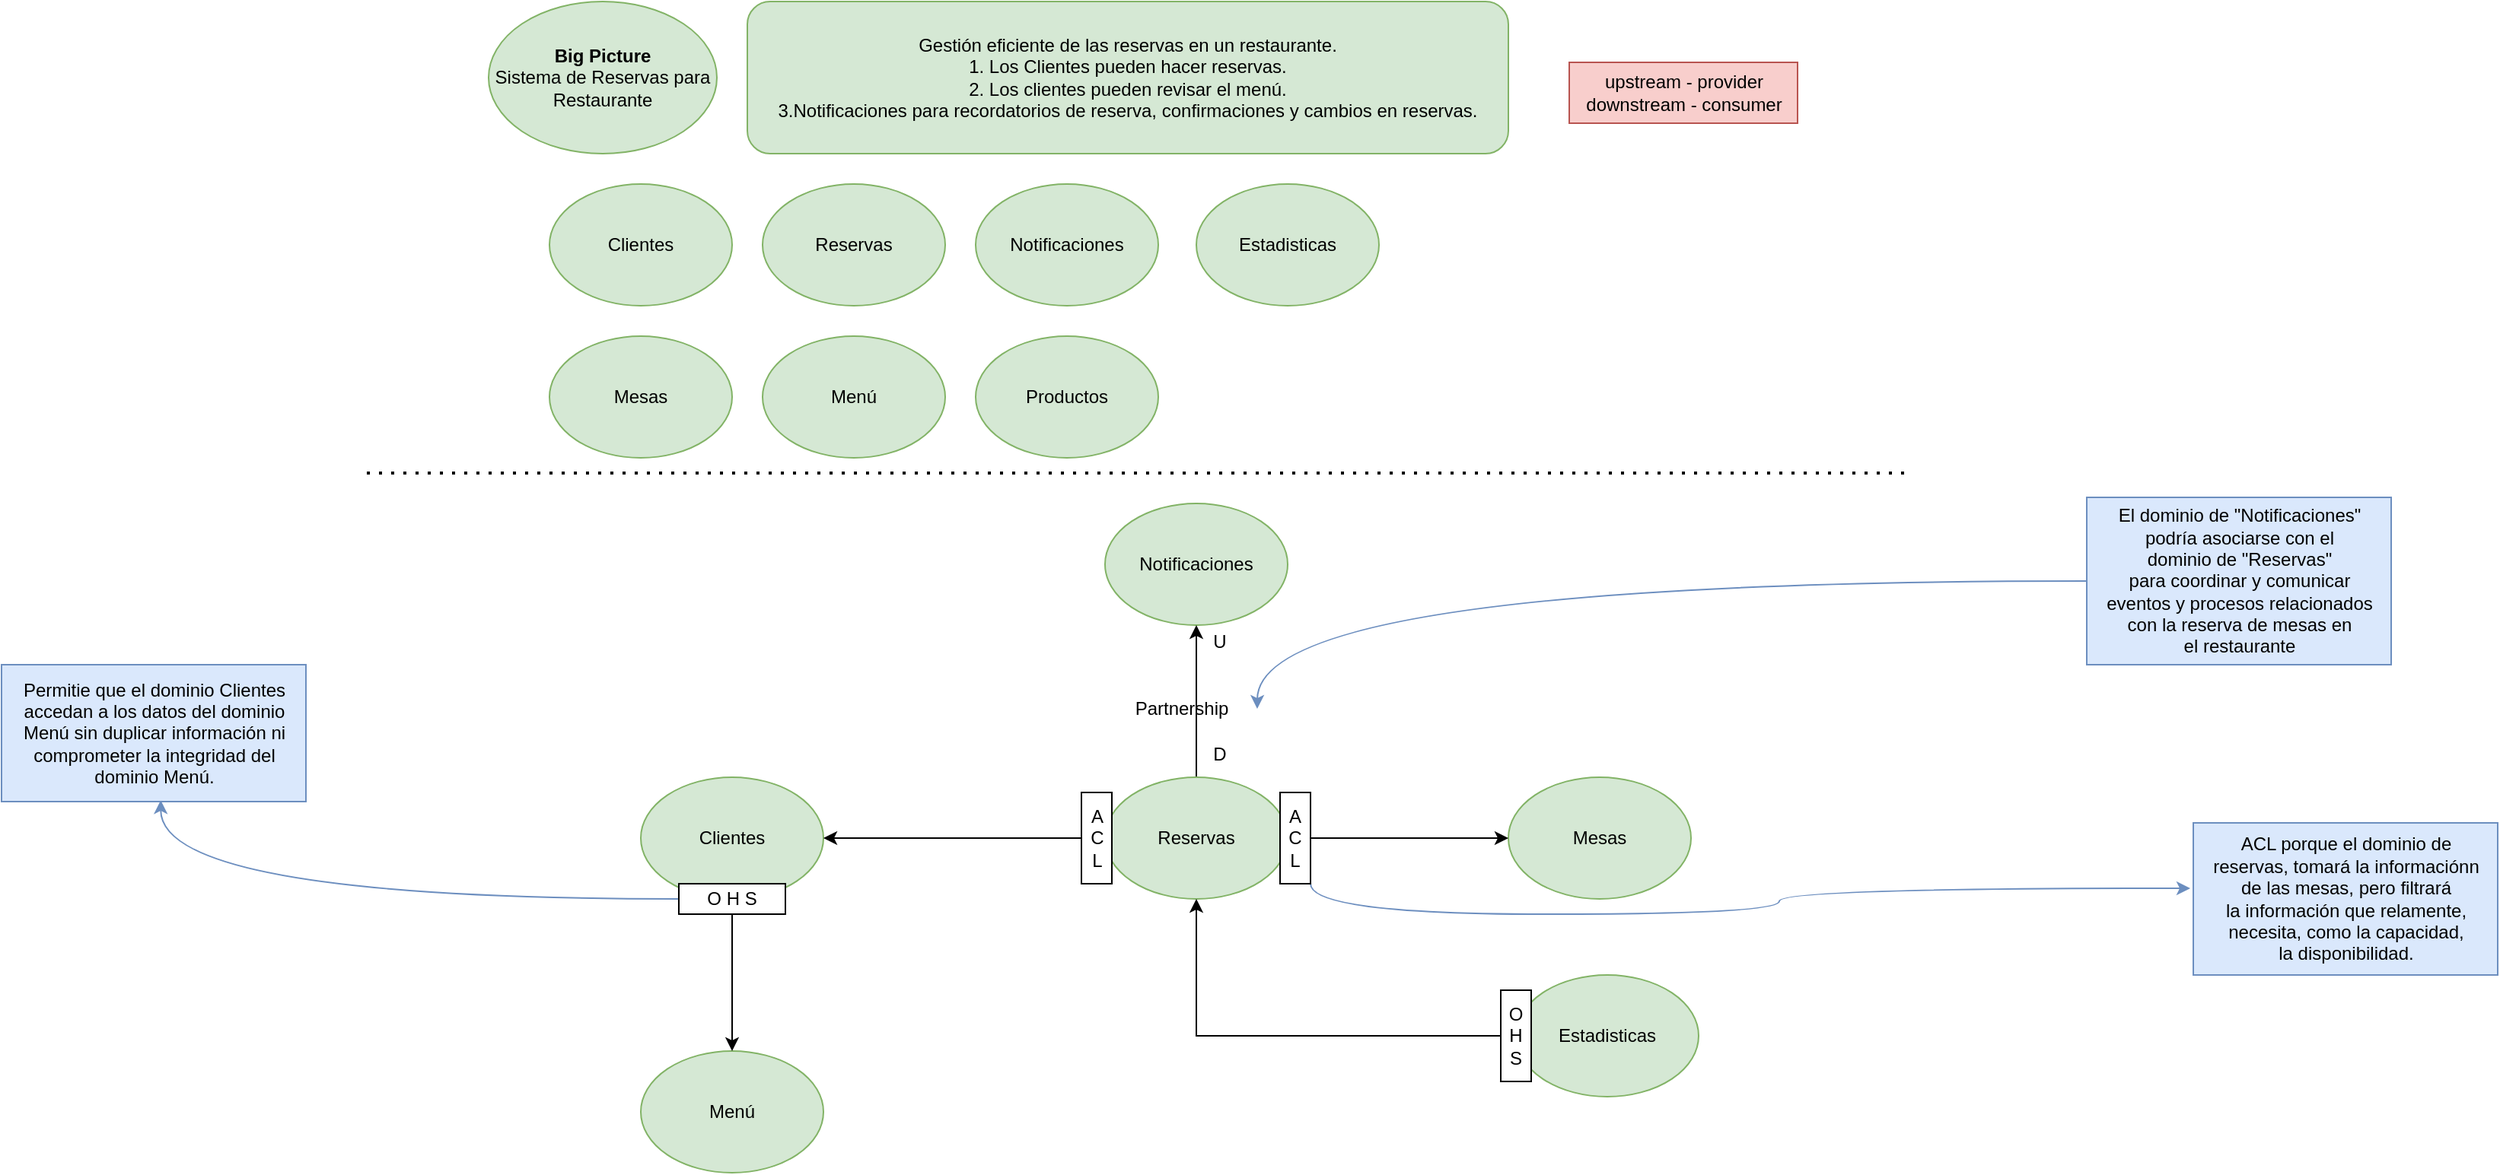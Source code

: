 <mxfile version="21.7.2" type="github" pages="13">
  <diagram name="Modelado estratégico" id="8NP3AdUZ_DkiwLjYIJoB">
    <mxGraphModel dx="1942" dy="472" grid="1" gridSize="10" guides="1" tooltips="1" connect="1" arrows="1" fold="1" page="1" pageScale="1" pageWidth="850" pageHeight="1100" math="0" shadow="0">
      <root>
        <mxCell id="0" />
        <mxCell id="1" parent="0" />
        <mxCell id="hWaTpJQsUfpoI2xFxVlj-1" value="&lt;b&gt;Big Picture&lt;/b&gt;&lt;br&gt;Sistema de Reservas para Restaurante" style="ellipse;whiteSpace=wrap;html=1;fillColor=#d5e8d4;strokeColor=#82b366;" parent="1" vertex="1">
          <mxGeometry x="90" y="10" width="150" height="100" as="geometry" />
        </mxCell>
        <mxCell id="hWaTpJQsUfpoI2xFxVlj-3" value="Clientes" style="ellipse;whiteSpace=wrap;html=1;fillColor=#d5e8d4;strokeColor=#82b366;" parent="1" vertex="1">
          <mxGeometry x="130" y="130" width="120" height="80" as="geometry" />
        </mxCell>
        <mxCell id="hWaTpJQsUfpoI2xFxVlj-5" value="Notificaciones" style="ellipse;whiteSpace=wrap;html=1;fillColor=#d5e8d4;strokeColor=#82b366;" parent="1" vertex="1">
          <mxGeometry x="410" y="130" width="120" height="80" as="geometry" />
        </mxCell>
        <mxCell id="hWaTpJQsUfpoI2xFxVlj-6" value="Reservas" style="ellipse;whiteSpace=wrap;html=1;fillColor=#d5e8d4;strokeColor=#82b366;" parent="1" vertex="1">
          <mxGeometry x="270" y="130" width="120" height="80" as="geometry" />
        </mxCell>
        <mxCell id="hWaTpJQsUfpoI2xFxVlj-8" value="Mesas" style="ellipse;whiteSpace=wrap;html=1;fillColor=#d5e8d4;strokeColor=#82b366;" parent="1" vertex="1">
          <mxGeometry x="130" y="230" width="120" height="80" as="geometry" />
        </mxCell>
        <mxCell id="hWaTpJQsUfpoI2xFxVlj-11" value="Gestión eficiente de las reservas en un restaurante.&lt;br&gt;1. Los Clientes pueden hacer reservas.&lt;br&gt;2. Los clientes pueden revisar el menú.&lt;br&gt;3.Notificaciones para recordatorios de reserva, confirmaciones y cambios en reservas." style="rounded=1;whiteSpace=wrap;html=1;fillColor=#d5e8d4;strokeColor=#82b366;" parent="1" vertex="1">
          <mxGeometry x="260" y="10" width="500" height="100" as="geometry" />
        </mxCell>
        <mxCell id="hWaTpJQsUfpoI2xFxVlj-13" value="" style="endArrow=none;dashed=1;html=1;dashPattern=1 3;strokeWidth=2;rounded=0;" parent="1" edge="1">
          <mxGeometry width="50" height="50" relative="1" as="geometry">
            <mxPoint x="10" y="320" as="sourcePoint" />
            <mxPoint x="1020" y="320" as="targetPoint" />
            <Array as="points" />
          </mxGeometry>
        </mxCell>
        <mxCell id="m7rZ0P3Zvw4P9yKM0_KO-1" value="Menú" style="ellipse;whiteSpace=wrap;html=1;fillColor=#d5e8d4;strokeColor=#82b366;" parent="1" vertex="1">
          <mxGeometry x="270" y="230" width="120" height="80" as="geometry" />
        </mxCell>
        <mxCell id="m7rZ0P3Zvw4P9yKM0_KO-2" value="Clientes" style="ellipse;whiteSpace=wrap;html=1;fillColor=#d5e8d4;strokeColor=#82b366;" parent="1" vertex="1">
          <mxGeometry x="190" y="520" width="120" height="80" as="geometry" />
        </mxCell>
        <mxCell id="m7rZ0P3Zvw4P9yKM0_KO-4" value="Notificaciones" style="ellipse;whiteSpace=wrap;html=1;fillColor=#d5e8d4;strokeColor=#82b366;" parent="1" vertex="1">
          <mxGeometry x="495" y="340" width="120" height="80" as="geometry" />
        </mxCell>
        <mxCell id="rOrkyUCSA3QIkGicwK71-3" style="edgeStyle=orthogonalEdgeStyle;rounded=0;orthogonalLoop=1;jettySize=auto;html=1;exitX=0;exitY=0.5;exitDx=0;exitDy=0;" parent="1" source="rOrkyUCSA3QIkGicwK71-4" target="m7rZ0P3Zvw4P9yKM0_KO-2" edge="1">
          <mxGeometry relative="1" as="geometry" />
        </mxCell>
        <mxCell id="MYAhjs6G0Liy11eYC0Yg-1" style="edgeStyle=orthogonalEdgeStyle;rounded=0;orthogonalLoop=1;jettySize=auto;html=1;exitX=0.5;exitY=0;exitDx=0;exitDy=0;entryX=0.5;entryY=1;entryDx=0;entryDy=0;" parent="1" source="m7rZ0P3Zvw4P9yKM0_KO-5" target="m7rZ0P3Zvw4P9yKM0_KO-4" edge="1">
          <mxGeometry relative="1" as="geometry" />
        </mxCell>
        <mxCell id="m7rZ0P3Zvw4P9yKM0_KO-5" value="Reservas" style="ellipse;whiteSpace=wrap;html=1;fillColor=#d5e8d4;strokeColor=#82b366;" parent="1" vertex="1">
          <mxGeometry x="495" y="520" width="120" height="80" as="geometry" />
        </mxCell>
        <mxCell id="m7rZ0P3Zvw4P9yKM0_KO-6" value="Mesas" style="ellipse;whiteSpace=wrap;html=1;fillColor=#d5e8d4;strokeColor=#82b366;" parent="1" vertex="1">
          <mxGeometry x="760" y="520" width="120" height="80" as="geometry" />
        </mxCell>
        <mxCell id="m7rZ0P3Zvw4P9yKM0_KO-14" value="Menú" style="ellipse;whiteSpace=wrap;html=1;fillColor=#d5e8d4;strokeColor=#82b366;" parent="1" vertex="1">
          <mxGeometry x="190" y="700" width="120" height="80" as="geometry" />
        </mxCell>
        <mxCell id="m7rZ0P3Zvw4P9yKM0_KO-16" value="Productos" style="ellipse;whiteSpace=wrap;html=1;fillColor=#d5e8d4;strokeColor=#82b366;" parent="1" vertex="1">
          <mxGeometry x="410" y="230" width="120" height="80" as="geometry" />
        </mxCell>
        <mxCell id="rOrkyUCSA3QIkGicwK71-6" style="edgeStyle=orthogonalEdgeStyle;rounded=0;orthogonalLoop=1;jettySize=auto;html=1;exitX=1;exitY=0.5;exitDx=0;exitDy=0;entryX=0;entryY=0.5;entryDx=0;entryDy=0;" parent="1" source="YruRjTVlsNwzT2Qx_Qxh-7" target="m7rZ0P3Zvw4P9yKM0_KO-6" edge="1">
          <mxGeometry relative="1" as="geometry" />
        </mxCell>
        <mxCell id="eRQbjZH4Uv_1GNb9cbW1-2" style="edgeStyle=orthogonalEdgeStyle;rounded=0;orthogonalLoop=1;jettySize=auto;html=1;exitX=1;exitY=1;exitDx=0;exitDy=0;curved=1;entryX=-0.01;entryY=0.43;entryDx=0;entryDy=0;entryPerimeter=0;fillColor=#dae8fc;strokeColor=#6c8ebf;" parent="1" source="YruRjTVlsNwzT2Qx_Qxh-7" target="YruRjTVlsNwzT2Qx_Qxh-8" edge="1">
          <mxGeometry relative="1" as="geometry">
            <Array as="points">
              <mxPoint x="630" y="610" />
              <mxPoint x="938" y="610" />
            </Array>
          </mxGeometry>
        </mxCell>
        <mxCell id="YruRjTVlsNwzT2Qx_Qxh-7" value="A&lt;br&gt;C&lt;br&gt;L" style="rounded=0;whiteSpace=wrap;html=1;" parent="1" vertex="1">
          <mxGeometry x="610" y="530" width="20" height="60" as="geometry" />
        </mxCell>
        <mxCell id="YruRjTVlsNwzT2Qx_Qxh-8" value="ACL porque el dominio de&lt;br&gt;reservas, tomará la informaciónn&lt;br&gt;de las mesas, pero filtrará&lt;br&gt;la información que relamente,&lt;br&gt;necesita, como la capacidad,&lt;br&gt;la disponibilidad." style="text;html=1;align=center;verticalAlign=middle;resizable=0;points=[];autosize=1;strokeColor=#6c8ebf;fillColor=#dae8fc;" parent="1" vertex="1">
          <mxGeometry x="1210" y="550" width="200" height="100" as="geometry" />
        </mxCell>
        <mxCell id="YruRjTVlsNwzT2Qx_Qxh-19" value="" style="edgeStyle=orthogonalEdgeStyle;rounded=0;orthogonalLoop=1;jettySize=auto;html=1;curved=1;fillColor=#dae8fc;strokeColor=#6c8ebf;" parent="1" source="YruRjTVlsNwzT2Qx_Qxh-18" edge="1">
          <mxGeometry relative="1" as="geometry">
            <mxPoint x="595" y="475" as="targetPoint" />
          </mxGeometry>
        </mxCell>
        <mxCell id="YruRjTVlsNwzT2Qx_Qxh-18" value=" El dominio de &quot;Notificaciones&quot; &lt;br&gt;podría asociarse con el &lt;br&gt;dominio de &quot;Reservas&quot; &lt;br&gt;para coordinar y comunicar &lt;br&gt;eventos y procesos relacionados &lt;br&gt;con la reserva de mesas en &lt;br&gt;el restaurante" style="text;html=1;align=center;verticalAlign=middle;resizable=0;points=[];autosize=1;strokeColor=#6c8ebf;fillColor=#dae8fc;" parent="1" vertex="1">
          <mxGeometry x="1140" y="336" width="200" height="110" as="geometry" />
        </mxCell>
        <mxCell id="YruRjTVlsNwzT2Qx_Qxh-21" value="U" style="text;html=1;align=center;verticalAlign=middle;resizable=0;points=[];autosize=1;strokeColor=none;fillColor=none;" parent="1" vertex="1">
          <mxGeometry x="555" y="416" width="30" height="30" as="geometry" />
        </mxCell>
        <mxCell id="YruRjTVlsNwzT2Qx_Qxh-22" value="D" style="text;html=1;align=center;verticalAlign=middle;resizable=0;points=[];autosize=1;strokeColor=none;fillColor=none;" parent="1" vertex="1">
          <mxGeometry x="555" y="490" width="30" height="30" as="geometry" />
        </mxCell>
        <mxCell id="YruRjTVlsNwzT2Qx_Qxh-23" value="upstream - provider&lt;br&gt;downstream - consumer" style="text;html=1;align=center;verticalAlign=middle;resizable=0;points=[];autosize=1;strokeColor=#b85450;fillColor=#f8cecc;" parent="1" vertex="1">
          <mxGeometry x="800" y="50" width="150" height="40" as="geometry" />
        </mxCell>
        <mxCell id="ImDGkzxSQhhY6YgkqRP4-19" style="edgeStyle=orthogonalEdgeStyle;rounded=0;orthogonalLoop=1;jettySize=auto;html=1;entryX=0.5;entryY=0;entryDx=0;entryDy=0;" parent="1" source="ImDGkzxSQhhY6YgkqRP4-18" target="m7rZ0P3Zvw4P9yKM0_KO-14" edge="1">
          <mxGeometry relative="1" as="geometry" />
        </mxCell>
        <mxCell id="S4ngOtlnA68Y0uTMbrjn-5" style="edgeStyle=orthogonalEdgeStyle;rounded=0;orthogonalLoop=1;jettySize=auto;html=1;exitX=0;exitY=0.5;exitDx=0;exitDy=0;entryX=0.523;entryY=0.99;entryDx=0;entryDy=0;entryPerimeter=0;curved=1;fillColor=#dae8fc;strokeColor=#6c8ebf;" parent="1" source="ImDGkzxSQhhY6YgkqRP4-18" target="S4ngOtlnA68Y0uTMbrjn-4" edge="1">
          <mxGeometry relative="1" as="geometry" />
        </mxCell>
        <mxCell id="ImDGkzxSQhhY6YgkqRP4-18" value="O H S" style="rounded=0;whiteSpace=wrap;html=1;" parent="1" vertex="1">
          <mxGeometry x="215" y="590" width="70" height="20" as="geometry" />
        </mxCell>
        <mxCell id="S4ngOtlnA68Y0uTMbrjn-4" value="Permitie que el dominio Clientes &lt;br&gt;accedan a los datos del dominio &lt;br&gt;Menú sin duplicar información ni &lt;br&gt;comprometer la integridad del &lt;br&gt;dominio Menú." style="text;html=1;align=center;verticalAlign=middle;resizable=0;points=[];autosize=1;strokeColor=#6c8ebf;fillColor=#dae8fc;" parent="1" vertex="1">
          <mxGeometry x="-230" y="446" width="200" height="90" as="geometry" />
        </mxCell>
        <mxCell id="ACOcnvce9qrcNdgjU_cD-1" value="Estadisticas" style="ellipse;whiteSpace=wrap;html=1;fillColor=#d5e8d4;strokeColor=#82b366;" parent="1" vertex="1">
          <mxGeometry x="765" y="650" width="120" height="80" as="geometry" />
        </mxCell>
        <mxCell id="ACOcnvce9qrcNdgjU_cD-3" style="edgeStyle=orthogonalEdgeStyle;rounded=0;orthogonalLoop=1;jettySize=auto;html=1;exitX=0;exitY=0.5;exitDx=0;exitDy=0;entryX=0.5;entryY=1;entryDx=0;entryDy=0;" parent="1" source="ACOcnvce9qrcNdgjU_cD-4" target="m7rZ0P3Zvw4P9yKM0_KO-5" edge="1">
          <mxGeometry relative="1" as="geometry">
            <mxPoint x="685" y="690" as="sourcePoint" />
          </mxGeometry>
        </mxCell>
        <mxCell id="ACOcnvce9qrcNdgjU_cD-4" value="O&lt;br&gt;H&lt;br&gt;S" style="rounded=0;whiteSpace=wrap;html=1;" parent="1" vertex="1">
          <mxGeometry x="755" y="660" width="20" height="60" as="geometry" />
        </mxCell>
        <mxCell id="rmbutTVoJBG_-dvNuj5w-1" value="Estadisticas" style="ellipse;whiteSpace=wrap;html=1;fillColor=#d5e8d4;strokeColor=#82b366;" parent="1" vertex="1">
          <mxGeometry x="555" y="130" width="120" height="80" as="geometry" />
        </mxCell>
        <mxCell id="rOrkyUCSA3QIkGicwK71-2" value="Partnership" style="text;html=1;align=center;verticalAlign=middle;resizable=0;points=[];autosize=1;strokeColor=none;fillColor=none;" parent="1" vertex="1">
          <mxGeometry x="505" y="460" width="80" height="30" as="geometry" />
        </mxCell>
        <mxCell id="rOrkyUCSA3QIkGicwK71-4" value="A&lt;br&gt;C&lt;br&gt;L" style="rounded=0;whiteSpace=wrap;html=1;" parent="1" vertex="1">
          <mxGeometry x="479.5" y="530" width="20" height="60" as="geometry" />
        </mxCell>
      </root>
    </mxGraphModel>
  </diagram>
  <diagram id="FAtBKiGZbhK6aIaw_v2O" name="Contexto Clientes (Modelo dominio Clientes)">
    <mxGraphModel dx="1332" dy="472" grid="1" gridSize="10" guides="1" tooltips="1" connect="1" arrows="1" fold="1" page="1" pageScale="1" pageWidth="850" pageHeight="1100" math="0" shadow="0">
      <root>
        <mxCell id="0" />
        <mxCell id="1" parent="0" />
        <mxCell id="KKAyXWQ2u-00gP4td8PB-2" style="edgeStyle=orthogonalEdgeStyle;rounded=0;orthogonalLoop=1;jettySize=auto;html=1;exitX=0;exitY=0.5;exitDx=0;exitDy=0;entryX=1;entryY=0.5;entryDx=0;entryDy=0;endArrow=none;endFill=0;" parent="1" source="G7mjcNuskj6wblFJKC_o-1" target="G7mjcNuskj6wblFJKC_o-2" edge="1">
          <mxGeometry relative="1" as="geometry" />
        </mxCell>
        <mxCell id="G7mjcNuskj6wblFJKC_o-1" value="Cliente" style="rounded=0;whiteSpace=wrap;html=1;fillColor=#d5e8d4;strokeColor=#82b366;" parent="1" vertex="1">
          <mxGeometry x="370" y="250" width="120" height="60" as="geometry" />
        </mxCell>
        <mxCell id="G7mjcNuskj6wblFJKC_o-2" value="TipoIdentificacion" style="rounded=0;whiteSpace=wrap;html=1;" parent="1" vertex="1">
          <mxGeometry x="110" y="250" width="120" height="60" as="geometry" />
        </mxCell>
        <mxCell id="G7mjcNuskj6wblFJKC_o-5" value="Tiene" style="text;html=1;align=center;verticalAlign=middle;resizable=0;points=[];autosize=1;strokeColor=none;fillColor=none;" parent="1" vertex="1">
          <mxGeometry x="280" y="250" width="50" height="30" as="geometry" />
        </mxCell>
        <mxCell id="G7mjcNuskj6wblFJKC_o-6" value="1" style="text;html=1;align=center;verticalAlign=middle;resizable=0;points=[];autosize=1;strokeColor=none;fillColor=none;" parent="1" vertex="1">
          <mxGeometry x="230" y="250" width="30" height="30" as="geometry" />
        </mxCell>
        <mxCell id="G7mjcNuskj6wblFJKC_o-10" value="0...*" style="text;html=1;align=center;verticalAlign=middle;resizable=0;points=[];autosize=1;strokeColor=none;fillColor=none;" parent="1" vertex="1">
          <mxGeometry x="330" y="280" width="40" height="30" as="geometry" />
        </mxCell>
        <mxCell id="sabkzMuw9Pfq_1csWRt8-1" value="NumeroCelular" style="rounded=0;whiteSpace=wrap;html=1;" parent="1" vertex="1">
          <mxGeometry x="610" y="250" width="120" height="60" as="geometry" />
        </mxCell>
        <mxCell id="sabkzMuw9Pfq_1csWRt8-2" value="" style="endArrow=none;html=1;rounded=0;exitX=0;exitY=0.5;exitDx=0;exitDy=0;entryX=1;entryY=0.5;entryDx=0;entryDy=0;" parent="1" source="sabkzMuw9Pfq_1csWRt8-1" target="G7mjcNuskj6wblFJKC_o-1" edge="1">
          <mxGeometry width="50" height="50" relative="1" as="geometry">
            <mxPoint x="540" y="290" as="sourcePoint" />
            <mxPoint x="420" y="210" as="targetPoint" />
          </mxGeometry>
        </mxCell>
        <mxCell id="sabkzMuw9Pfq_1csWRt8-3" value="Tiene" style="text;html=1;align=center;verticalAlign=middle;resizable=0;points=[];autosize=1;strokeColor=none;fillColor=none;" parent="1" vertex="1">
          <mxGeometry x="525" y="278" width="50" height="30" as="geometry" />
        </mxCell>
        <mxCell id="sabkzMuw9Pfq_1csWRt8-4" value="1" style="text;html=1;align=center;verticalAlign=middle;resizable=0;points=[];autosize=1;strokeColor=none;fillColor=none;" parent="1" vertex="1">
          <mxGeometry x="580" y="280" width="30" height="30" as="geometry" />
        </mxCell>
        <mxCell id="sabkzMuw9Pfq_1csWRt8-5" value="" style="endArrow=classic;html=1;rounded=0;entryX=0.99;entryY=1;entryDx=0;entryDy=0;entryPerimeter=0;" parent="1" edge="1">
          <mxGeometry width="50" height="50" relative="1" as="geometry">
            <mxPoint x="529.4" y="307" as="sourcePoint" />
            <mxPoint x="570.6" y="307" as="targetPoint" />
            <Array as="points" />
          </mxGeometry>
        </mxCell>
        <mxCell id="sabkzMuw9Pfq_1csWRt8-7" value="" style="endArrow=classic;html=1;rounded=0;" parent="1" edge="1">
          <mxGeometry width="50" height="50" relative="1" as="geometry">
            <mxPoint x="570" y="254" as="sourcePoint" />
            <mxPoint x="530" y="254" as="targetPoint" />
          </mxGeometry>
        </mxCell>
        <mxCell id="sabkzMuw9Pfq_1csWRt8-9" value="1" style="text;html=1;align=center;verticalAlign=middle;resizable=0;points=[];autosize=1;strokeColor=none;fillColor=none;" parent="1" vertex="1">
          <mxGeometry x="480" y="254" width="30" height="30" as="geometry" />
        </mxCell>
        <mxCell id="aZJXe0OSBD5bMjICRiue-1" style="edgeStyle=orthogonalEdgeStyle;rounded=0;orthogonalLoop=1;jettySize=auto;html=1;exitX=0.5;exitY=0;exitDx=0;exitDy=0;entryX=0.5;entryY=1;entryDx=0;entryDy=0;endArrow=none;endFill=0;" parent="1" source="TSvrQIBjzdrH8VJnIriD-1" target="G7mjcNuskj6wblFJKC_o-1" edge="1">
          <mxGeometry relative="1" as="geometry" />
        </mxCell>
        <mxCell id="TSvrQIBjzdrH8VJnIriD-1" value="ClienteMenu" style="rounded=0;whiteSpace=wrap;html=1;fillColor=#B0E3E6;strokeColor=#0e8088;" parent="1" vertex="1">
          <mxGeometry x="370" y="422" width="120" height="60" as="geometry" />
        </mxCell>
        <mxCell id="6jUo5DUyRnlmQcnR3zpi-5" value="Tiene" style="text;html=1;align=center;verticalAlign=middle;resizable=0;points=[];autosize=1;strokeColor=none;fillColor=none;" parent="1" vertex="1">
          <mxGeometry x="430" y="362" width="50" height="30" as="geometry" />
        </mxCell>
        <mxCell id="6jUo5DUyRnlmQcnR3zpi-6" value="" style="endArrow=classic;html=1;rounded=0;" parent="1" edge="1">
          <mxGeometry width="50" height="50" relative="1" as="geometry">
            <mxPoint x="454" y="334" as="sourcePoint" />
            <mxPoint x="454" y="364" as="targetPoint" />
          </mxGeometry>
        </mxCell>
        <mxCell id="6jUo5DUyRnlmQcnR3zpi-7" value="Pertenece" style="text;html=1;align=center;verticalAlign=middle;resizable=0;points=[];autosize=1;strokeColor=none;fillColor=none;" parent="1" vertex="1">
          <mxGeometry x="345" y="360" width="80" height="30" as="geometry" />
        </mxCell>
        <mxCell id="OOsmjCO8vrh5TJUEpsWS-2" value="0...*" style="text;html=1;align=center;verticalAlign=middle;resizable=0;points=[];autosize=1;strokeColor=none;fillColor=none;" parent="1" vertex="1">
          <mxGeometry x="395" y="310" width="40" height="30" as="geometry" />
        </mxCell>
        <mxCell id="zO4XA6oAX5rf8jxCIWvJ-2" value="1" style="text;html=1;align=center;verticalAlign=middle;resizable=0;points=[];autosize=1;strokeColor=none;fillColor=none;" parent="1" vertex="1">
          <mxGeometry x="430" y="392" width="30" height="30" as="geometry" />
        </mxCell>
        <mxCell id="KKAyXWQ2u-00gP4td8PB-3" value="Pertenece" style="text;html=1;align=center;verticalAlign=middle;resizable=0;points=[];autosize=1;strokeColor=none;fillColor=none;" parent="1" vertex="1">
          <mxGeometry x="510" y="254" width="80" height="30" as="geometry" />
        </mxCell>
        <mxCell id="KKAyXWQ2u-00gP4td8PB-4" value="" style="endArrow=classic;html=1;rounded=0;" parent="1" edge="1">
          <mxGeometry width="50" height="50" relative="1" as="geometry">
            <mxPoint x="320" y="249" as="sourcePoint" />
            <mxPoint x="280" y="249" as="targetPoint" />
          </mxGeometry>
        </mxCell>
        <mxCell id="KKAyXWQ2u-00gP4td8PB-5" value="Pertenece" style="text;html=1;align=center;verticalAlign=middle;resizable=0;points=[];autosize=1;strokeColor=none;fillColor=none;" parent="1" vertex="1">
          <mxGeometry x="260" y="278" width="80" height="30" as="geometry" />
        </mxCell>
        <mxCell id="KKAyXWQ2u-00gP4td8PB-6" value="" style="endArrow=classic;html=1;rounded=0;entryX=0.99;entryY=1;entryDx=0;entryDy=0;entryPerimeter=0;" parent="1" edge="1">
          <mxGeometry width="50" height="50" relative="1" as="geometry">
            <mxPoint x="284.4" y="308" as="sourcePoint" />
            <mxPoint x="325.6" y="308" as="targetPoint" />
            <Array as="points" />
          </mxGeometry>
        </mxCell>
        <mxCell id="RV073OA8fnmPOerBO4jc-1" value="" style="endArrow=classic;html=1;rounded=0;" parent="1" edge="1">
          <mxGeometry width="50" height="50" relative="1" as="geometry">
            <mxPoint x="416.5" y="387" as="sourcePoint" />
            <mxPoint x="416.5" y="347" as="targetPoint" />
          </mxGeometry>
        </mxCell>
      </root>
    </mxGraphModel>
  </diagram>
  <diagram id="9Zw_hFndjnUMTbHONhiw" name="Reservas">
    <mxGraphModel dx="1942" dy="472" grid="1" gridSize="10" guides="1" tooltips="1" connect="1" arrows="1" fold="1" page="1" pageScale="1" pageWidth="850" pageHeight="1100" math="0" shadow="0">
      <root>
        <mxCell id="0" />
        <mxCell id="1" parent="0" />
        <mxCell id="rp-I5v6qvfTp-kMloytI-1" style="edgeStyle=orthogonalEdgeStyle;rounded=0;orthogonalLoop=1;jettySize=auto;html=1;exitX=0.5;exitY=1;exitDx=0;exitDy=0;endArrow=none;endFill=0;" parent="1" source="eT838gf7jAlOYrnll_vc-1" target="6m200d_zuBwX7UkNX6Mk-1" edge="1">
          <mxGeometry relative="1" as="geometry" />
        </mxCell>
        <mxCell id="O5_YL67F04nYymyCUfNW-4" style="edgeStyle=orthogonalEdgeStyle;rounded=0;orthogonalLoop=1;jettySize=auto;html=1;exitX=1;exitY=0.5;exitDx=0;exitDy=0;endArrow=none;endFill=0;" parent="1" source="eT838gf7jAlOYrnll_vc-1" target="O5_YL67F04nYymyCUfNW-1" edge="1">
          <mxGeometry relative="1" as="geometry" />
        </mxCell>
        <mxCell id="6pp5NeT-BXDHVDIWADcJ-2" style="edgeStyle=orthogonalEdgeStyle;rounded=0;orthogonalLoop=1;jettySize=auto;html=1;exitX=0;exitY=0.5;exitDx=0;exitDy=0;entryX=1;entryY=0.5;entryDx=0;entryDy=0;endArrow=none;endFill=0;" edge="1" parent="1" source="eT838gf7jAlOYrnll_vc-1" target="6pp5NeT-BXDHVDIWADcJ-1">
          <mxGeometry relative="1" as="geometry" />
        </mxCell>
        <mxCell id="eT838gf7jAlOYrnll_vc-1" value="Reserva" style="rounded=0;whiteSpace=wrap;html=1;" parent="1" vertex="1">
          <mxGeometry x="130" y="290" width="120" height="60" as="geometry" />
        </mxCell>
        <mxCell id="mVFb1XHzFAkL0j3B8YzQ-1" value="NotificacionReserva" style="rounded=0;whiteSpace=wrap;html=1;fillColor=#e1d5e7;strokeColor=#9673a6;" parent="1" vertex="1">
          <mxGeometry x="130" y="120" width="120" height="60" as="geometry" />
        </mxCell>
        <mxCell id="mVFb1XHzFAkL0j3B8YzQ-2" value="" style="endArrow=none;html=1;rounded=0;entryX=0.5;entryY=1;entryDx=0;entryDy=0;exitX=0.5;exitY=0;exitDx=0;exitDy=0;" parent="1" source="eT838gf7jAlOYrnll_vc-1" target="mVFb1XHzFAkL0j3B8YzQ-1" edge="1">
          <mxGeometry width="50" height="50" relative="1" as="geometry">
            <mxPoint x="170" y="340" as="sourcePoint" />
            <mxPoint x="220" y="290" as="targetPoint" />
          </mxGeometry>
        </mxCell>
        <mxCell id="MoyriIVIyKtEx6mtaPEi-1" value="Tiene" style="text;html=1;align=center;verticalAlign=middle;resizable=0;points=[];autosize=1;strokeColor=none;fillColor=none;" parent="1" vertex="1">
          <mxGeometry x="185" y="250" width="50" height="30" as="geometry" />
        </mxCell>
        <mxCell id="gvmk_7lt4PPUAFCENJBC-1" value="" style="endArrow=classic;html=1;rounded=0;" parent="1" edge="1">
          <mxGeometry width="50" height="50" relative="1" as="geometry">
            <mxPoint x="209.5" y="250" as="sourcePoint" />
            <mxPoint x="209.5" y="220" as="targetPoint" />
          </mxGeometry>
        </mxCell>
        <mxCell id="Z1zBzY4qvzDJe3auwKO8-1" value="1...*" style="text;html=1;align=center;verticalAlign=middle;resizable=0;points=[];autosize=1;strokeColor=none;fillColor=none;" parent="1" vertex="1">
          <mxGeometry x="190" y="180" width="40" height="30" as="geometry" />
        </mxCell>
        <mxCell id="EwDIlMMUbZvr1I4xluXB-1" value="Pertenece" style="text;html=1;align=center;verticalAlign=middle;resizable=0;points=[];autosize=1;strokeColor=none;fillColor=none;" parent="1" vertex="1">
          <mxGeometry x="120" y="230" width="80" height="30" as="geometry" />
        </mxCell>
        <mxCell id="EwDIlMMUbZvr1I4xluXB-2" value="" style="endArrow=classic;html=1;rounded=0;" parent="1" edge="1">
          <mxGeometry width="50" height="50" relative="1" as="geometry">
            <mxPoint x="174" y="200" as="sourcePoint" />
            <mxPoint x="174" y="230" as="targetPoint" />
          </mxGeometry>
        </mxCell>
        <mxCell id="EwDIlMMUbZvr1I4xluXB-3" value="1" style="text;html=1;align=center;verticalAlign=middle;resizable=0;points=[];autosize=1;strokeColor=none;fillColor=none;" parent="1" vertex="1">
          <mxGeometry x="156" y="261.5" width="30" height="30" as="geometry" />
        </mxCell>
        <mxCell id="3xA_H6ruORnaUOIruGVV-1" value="ReservaMesa" style="rounded=0;whiteSpace=wrap;html=1;fillColor=#dae8fc;strokeColor=#6c8ebf;" parent="1" vertex="1">
          <mxGeometry x="670" y="290" width="120" height="60" as="geometry" />
        </mxCell>
        <mxCell id="u34OieYLbkz6m_wOW7PJ-2" value="Tiene" style="text;html=1;align=center;verticalAlign=middle;resizable=0;points=[];autosize=1;strokeColor=none;fillColor=none;" parent="1" vertex="1">
          <mxGeometry x="565" y="321.5" width="50" height="30" as="geometry" />
        </mxCell>
        <mxCell id="u34OieYLbkz6m_wOW7PJ-3" value="" style="endArrow=classic;html=1;rounded=0;entryX=0;entryY=-0.08;entryDx=0;entryDy=0;entryPerimeter=0;exitX=1.088;exitY=-0.053;exitDx=0;exitDy=0;exitPerimeter=0;" parent="1" edge="1">
          <mxGeometry width="50" height="50" relative="1" as="geometry">
            <mxPoint x="615" y="280.81" as="sourcePoint" />
            <mxPoint x="560.6" y="280" as="targetPoint" />
          </mxGeometry>
        </mxCell>
        <mxCell id="u34OieYLbkz6m_wOW7PJ-4" value="1" style="text;html=1;align=center;verticalAlign=middle;resizable=0;points=[];autosize=1;strokeColor=none;fillColor=none;" parent="1" vertex="1">
          <mxGeometry x="520" y="288" width="30" height="30" as="geometry" />
        </mxCell>
        <mxCell id="u34OieYLbkz6m_wOW7PJ-5" value="Pertenece" style="text;html=1;align=center;verticalAlign=middle;resizable=0;points=[];autosize=1;strokeColor=none;fillColor=none;" parent="1" vertex="1">
          <mxGeometry x="550" y="288.0" width="80" height="30" as="geometry" />
        </mxCell>
        <mxCell id="u34OieYLbkz6m_wOW7PJ-6" value="" style="endArrow=classic;html=1;rounded=0;" parent="1" edge="1">
          <mxGeometry width="50" height="50" relative="1" as="geometry">
            <mxPoint x="567.5" y="355.0" as="sourcePoint" />
            <mxPoint x="612.5" y="355.4" as="targetPoint" />
          </mxGeometry>
        </mxCell>
        <mxCell id="u34OieYLbkz6m_wOW7PJ-7" value="0...*" style="text;html=1;align=center;verticalAlign=middle;resizable=0;points=[];autosize=1;strokeColor=none;fillColor=none;" parent="1" vertex="1">
          <mxGeometry x="630" y="323.5" width="40" height="30" as="geometry" />
        </mxCell>
        <mxCell id="6m200d_zuBwX7UkNX6Mk-1" value="InfoCliente" style="rounded=0;whiteSpace=wrap;html=1;fillColor=#d5e8d4;strokeColor=#82b366;" parent="1" vertex="1">
          <mxGeometry x="130" y="450" width="120" height="60" as="geometry" />
        </mxCell>
        <mxCell id="rp-I5v6qvfTp-kMloytI-2" value="pertenece" style="text;html=1;align=center;verticalAlign=middle;resizable=0;points=[];autosize=1;strokeColor=none;fillColor=none;" parent="1" vertex="1">
          <mxGeometry x="120" y="388" width="80" height="30" as="geometry" />
        </mxCell>
        <mxCell id="rp-I5v6qvfTp-kMloytI-4" value="" style="endArrow=classic;html=1;rounded=0;" parent="1" edge="1">
          <mxGeometry width="50" height="50" relative="1" as="geometry">
            <mxPoint x="127" y="388" as="sourcePoint" />
            <mxPoint x="127" y="418" as="targetPoint" />
          </mxGeometry>
        </mxCell>
        <mxCell id="rp-I5v6qvfTp-kMloytI-5" value="está" style="text;html=1;align=center;verticalAlign=middle;resizable=0;points=[];autosize=1;strokeColor=none;fillColor=none;" parent="1" vertex="1">
          <mxGeometry x="185" y="388" width="50" height="30" as="geometry" />
        </mxCell>
        <mxCell id="rp-I5v6qvfTp-kMloytI-6" value="" style="endArrow=classic;html=1;rounded=0;" parent="1" edge="1">
          <mxGeometry width="50" height="50" relative="1" as="geometry">
            <mxPoint x="234" y="418" as="sourcePoint" />
            <mxPoint x="234" y="388" as="targetPoint" />
          </mxGeometry>
        </mxCell>
        <mxCell id="rp-I5v6qvfTp-kMloytI-7" value="1" style="text;html=1;align=center;verticalAlign=middle;resizable=0;points=[];autosize=1;strokeColor=none;fillColor=none;" parent="1" vertex="1">
          <mxGeometry x="165" y="425" width="30" height="30" as="geometry" />
        </mxCell>
        <mxCell id="rp-I5v6qvfTp-kMloytI-8" value="0...*" style="text;html=1;align=center;verticalAlign=middle;resizable=0;points=[];autosize=1;strokeColor=none;fillColor=none;" parent="1" vertex="1">
          <mxGeometry x="186" y="348" width="40" height="30" as="geometry" />
        </mxCell>
        <mxCell id="FgcDfeJKWufStbaHwDjb-1" value="(cliente)" style="text;html=1;align=center;verticalAlign=middle;resizable=0;points=[];autosize=1;strokeColor=none;fillColor=none;" parent="1" vertex="1">
          <mxGeometry x="155" y="510" width="70" height="30" as="geometry" />
        </mxCell>
        <mxCell id="nS0QLuIrPRtse06d8CWp-1" value="(Mesa)" style="text;html=1;align=center;verticalAlign=middle;resizable=0;points=[];autosize=1;strokeColor=none;fillColor=none;" parent="1" vertex="1">
          <mxGeometry x="700" y="353.5" width="60" height="30" as="geometry" />
        </mxCell>
        <mxCell id="FYiGwWde8ouFtMug6YHu-5" style="edgeStyle=orthogonalEdgeStyle;rounded=0;orthogonalLoop=1;jettySize=auto;html=1;exitX=1;exitY=0.5;exitDx=0;exitDy=0;entryX=0;entryY=0.5;entryDx=0;entryDy=0;endArrow=none;endFill=0;" parent="1" source="O5_YL67F04nYymyCUfNW-1" target="3xA_H6ruORnaUOIruGVV-1" edge="1">
          <mxGeometry relative="1" as="geometry" />
        </mxCell>
        <mxCell id="O5_YL67F04nYymyCUfNW-1" value="FechaHora" style="rounded=0;whiteSpace=wrap;html=1;" parent="1" vertex="1">
          <mxGeometry x="400" y="290" width="120" height="60" as="geometry" />
        </mxCell>
        <mxCell id="_GTSvI1DJ_5ZFBdze59W-1" value="" style="endArrow=classic;html=1;rounded=0;entryX=0;entryY=-0.08;entryDx=0;entryDy=0;entryPerimeter=0;exitX=1.088;exitY=-0.053;exitDx=0;exitDy=0;exitPerimeter=0;" parent="1" edge="1">
          <mxGeometry width="50" height="50" relative="1" as="geometry">
            <mxPoint x="350" y="288" as="sourcePoint" />
            <mxPoint x="296" y="288" as="targetPoint" />
          </mxGeometry>
        </mxCell>
        <mxCell id="_GTSvI1DJ_5ZFBdze59W-2" value="tiene" style="text;html=1;align=center;verticalAlign=middle;resizable=0;points=[];autosize=1;strokeColor=none;fillColor=none;" parent="1" vertex="1">
          <mxGeometry x="300" y="323.5" width="50" height="30" as="geometry" />
        </mxCell>
        <mxCell id="FYiGwWde8ouFtMug6YHu-1" value="" style="endArrow=classic;html=1;rounded=0;entryX=0.857;entryY=1.133;entryDx=0;entryDy=0;entryPerimeter=0;" parent="1" edge="1">
          <mxGeometry width="50" height="50" relative="1" as="geometry">
            <mxPoint x="303" y="352.5" as="sourcePoint" />
            <mxPoint x="347" y="352.5" as="targetPoint" />
          </mxGeometry>
        </mxCell>
        <mxCell id="FYiGwWde8ouFtMug6YHu-2" value="1" style="text;html=1;align=center;verticalAlign=middle;resizable=0;points=[];autosize=1;strokeColor=none;fillColor=none;" parent="1" vertex="1">
          <mxGeometry x="370" y="323.5" width="30" height="30" as="geometry" />
        </mxCell>
        <mxCell id="FYiGwWde8ouFtMug6YHu-3" value="pertenece" style="text;html=1;align=center;verticalAlign=middle;resizable=0;points=[];autosize=1;strokeColor=none;fillColor=none;" parent="1" vertex="1">
          <mxGeometry x="285" y="290" width="80" height="30" as="geometry" />
        </mxCell>
        <mxCell id="FYiGwWde8ouFtMug6YHu-4" value="1...*" style="text;html=1;align=center;verticalAlign=middle;resizable=0;points=[];autosize=1;strokeColor=none;fillColor=none;" parent="1" vertex="1">
          <mxGeometry x="250" y="288" width="40" height="30" as="geometry" />
        </mxCell>
        <mxCell id="gDGzDS5rJJ7pQznw2N51-1" value="(Notificacion)" style="text;html=1;align=center;verticalAlign=middle;resizable=0;points=[];autosize=1;strokeColor=none;fillColor=none;" parent="1" vertex="1">
          <mxGeometry x="145" y="90" width="90" height="30" as="geometry" />
        </mxCell>
        <mxCell id="6pp5NeT-BXDHVDIWADcJ-1" value="Estado" style="rounded=0;whiteSpace=wrap;html=1;" vertex="1" parent="1">
          <mxGeometry x="-140" y="290" width="120" height="60" as="geometry" />
        </mxCell>
        <mxCell id="6pp5NeT-BXDHVDIWADcJ-3" value="tiene" style="text;html=1;align=center;verticalAlign=middle;resizable=0;points=[];autosize=1;strokeColor=none;fillColor=none;" vertex="1" parent="1">
          <mxGeometry x="30" y="291.5" width="50" height="30" as="geometry" />
        </mxCell>
        <mxCell id="6pp5NeT-BXDHVDIWADcJ-4" value="" style="endArrow=classic;html=1;rounded=0;entryX=0;entryY=-0.08;entryDx=0;entryDy=0;entryPerimeter=0;exitX=1.088;exitY=-0.053;exitDx=0;exitDy=0;exitPerimeter=0;" edge="1" parent="1">
          <mxGeometry width="50" height="50" relative="1" as="geometry">
            <mxPoint x="82" y="291.5" as="sourcePoint" />
            <mxPoint x="28" y="291.5" as="targetPoint" />
          </mxGeometry>
        </mxCell>
        <mxCell id="6pp5NeT-BXDHVDIWADcJ-5" value="pertenece" style="text;html=1;align=center;verticalAlign=middle;resizable=0;points=[];autosize=1;strokeColor=none;fillColor=none;" vertex="1" parent="1">
          <mxGeometry x="15" y="320" width="80" height="30" as="geometry" />
        </mxCell>
        <mxCell id="6pp5NeT-BXDHVDIWADcJ-6" value="1" style="text;html=1;align=center;verticalAlign=middle;resizable=0;points=[];autosize=1;strokeColor=none;fillColor=none;" vertex="1" parent="1">
          <mxGeometry x="-20" y="290" width="30" height="30" as="geometry" />
        </mxCell>
        <mxCell id="6pp5NeT-BXDHVDIWADcJ-7" value="" style="endArrow=classic;html=1;rounded=0;entryX=0.857;entryY=1.133;entryDx=0;entryDy=0;entryPerimeter=0;" edge="1" parent="1">
          <mxGeometry width="50" height="50" relative="1" as="geometry">
            <mxPoint x="33" y="350" as="sourcePoint" />
            <mxPoint x="77" y="350" as="targetPoint" />
          </mxGeometry>
        </mxCell>
        <mxCell id="6pp5NeT-BXDHVDIWADcJ-9" value="0...*" style="text;html=1;align=center;verticalAlign=middle;resizable=0;points=[];autosize=1;strokeColor=none;fillColor=none;" vertex="1" parent="1">
          <mxGeometry x="95" y="323.5" width="40" height="30" as="geometry" />
        </mxCell>
      </root>
    </mxGraphModel>
  </diagram>
  <diagram id="DCO-mssSepy2mbwkg9fi" name="Menu">
    <mxGraphModel dx="1092" dy="472" grid="1" gridSize="10" guides="1" tooltips="1" connect="1" arrows="1" fold="1" page="1" pageScale="1" pageWidth="850" pageHeight="1100" math="0" shadow="0">
      <root>
        <mxCell id="0" />
        <mxCell id="1" parent="0" />
        <mxCell id="Z4tS4-4CTJGqtoBqMRcC-1" value="ClienteMenu" style="rounded=0;whiteSpace=wrap;html=1;fillColor=#B0E3E6;fontColor=#000000;" parent="1" vertex="1">
          <mxGeometry x="500" y="200" width="120" height="60" as="geometry" />
        </mxCell>
        <mxCell id="-pNq0xSHVZSJhCHoWCk3-1" style="edgeStyle=orthogonalEdgeStyle;rounded=0;orthogonalLoop=1;jettySize=auto;html=1;exitX=0.5;exitY=0;exitDx=0;exitDy=0;entryX=0.5;entryY=1;entryDx=0;entryDy=0;endArrow=none;endFill=0;" parent="1" source="HU4lSBY8ZP7PwjPlez8Z-2" target="Z4tS4-4CTJGqtoBqMRcC-1" edge="1">
          <mxGeometry relative="1" as="geometry" />
        </mxCell>
        <mxCell id="9zOb6eXgUGJ_94OECCER-1" style="edgeStyle=orthogonalEdgeStyle;rounded=0;orthogonalLoop=1;jettySize=auto;html=1;exitX=0;exitY=0.5;exitDx=0;exitDy=0;entryX=1;entryY=0.5;entryDx=0;entryDy=0;" parent="1" source="HU4lSBY8ZP7PwjPlez8Z-2" target="REe60eUfnaQQAgwd5LwK-2" edge="1">
          <mxGeometry relative="1" as="geometry" />
        </mxCell>
        <mxCell id="HU4lSBY8ZP7PwjPlez8Z-2" value="Menu" style="rounded=0;whiteSpace=wrap;html=1;" parent="1" vertex="1">
          <mxGeometry x="500" y="352" width="120" height="60" as="geometry" />
        </mxCell>
        <mxCell id="1l_eswsNuXuYSEPqPFSs-1" value="" style="endArrow=classic;html=1;rounded=0;" parent="1" edge="1">
          <mxGeometry width="50" height="50" relative="1" as="geometry">
            <mxPoint x="510" y="295" as="sourcePoint" />
            <mxPoint x="510" y="332" as="targetPoint" />
          </mxGeometry>
        </mxCell>
        <mxCell id="nA0mS8bZlgXstj8yHHyF-1" value="" style="endArrow=classic;html=1;rounded=0;" parent="1" edge="1">
          <mxGeometry width="50" height="50" relative="1" as="geometry">
            <mxPoint x="570" y="332" as="sourcePoint" />
            <mxPoint x="570" y="292" as="targetPoint" />
          </mxGeometry>
        </mxCell>
        <mxCell id="nA0mS8bZlgXstj8yHHyF-2" value="tiene" style="text;html=1;align=center;verticalAlign=middle;resizable=0;points=[];autosize=1;strokeColor=none;fillColor=none;" parent="1" vertex="1">
          <mxGeometry x="510" y="292" width="50" height="30" as="geometry" />
        </mxCell>
        <mxCell id="-pNq0xSHVZSJhCHoWCk3-2" value="está" style="text;html=1;align=center;verticalAlign=middle;resizable=0;points=[];autosize=1;strokeColor=none;fillColor=none;" parent="1" vertex="1">
          <mxGeometry x="560" y="302" width="50" height="30" as="geometry" />
        </mxCell>
        <mxCell id="-pNq0xSHVZSJhCHoWCk3-3" value="1...*" style="text;html=1;align=center;verticalAlign=middle;resizable=0;points=[];autosize=1;strokeColor=none;fillColor=none;" parent="1" vertex="1">
          <mxGeometry x="520" y="322" width="40" height="30" as="geometry" />
        </mxCell>
        <mxCell id="-pNq0xSHVZSJhCHoWCk3-4" value="1" style="text;html=1;align=center;verticalAlign=middle;resizable=0;points=[];autosize=1;strokeColor=none;fillColor=none;" parent="1" vertex="1">
          <mxGeometry x="560" y="260" width="30" height="30" as="geometry" />
        </mxCell>
        <mxCell id="REe60eUfnaQQAgwd5LwK-1" style="edgeStyle=orthogonalEdgeStyle;rounded=0;orthogonalLoop=1;jettySize=auto;html=1;exitX=0.5;exitY=1;exitDx=0;exitDy=0;entryX=0.5;entryY=0;entryDx=0;entryDy=0;endArrow=none;endFill=0;" parent="1" source="REe60eUfnaQQAgwd5LwK-2" target="REe60eUfnaQQAgwd5LwK-3" edge="1">
          <mxGeometry relative="1" as="geometry" />
        </mxCell>
        <mxCell id="REe60eUfnaQQAgwd5LwK-2" value="Subcategoría" style="rounded=0;whiteSpace=wrap;html=1;" parent="1" vertex="1">
          <mxGeometry x="231" y="352" width="120" height="60" as="geometry" />
        </mxCell>
        <mxCell id="REe60eUfnaQQAgwd5LwK-3" value="Categoría" style="rounded=0;whiteSpace=wrap;html=1;" parent="1" vertex="1">
          <mxGeometry x="231" y="502" width="120" height="60" as="geometry" />
        </mxCell>
        <mxCell id="REe60eUfnaQQAgwd5LwK-4" value="está" style="text;html=1;align=center;verticalAlign=middle;resizable=0;points=[];autosize=1;strokeColor=none;fillColor=none;" parent="1" vertex="1">
          <mxGeometry x="251" y="442" width="50" height="30" as="geometry" />
        </mxCell>
        <mxCell id="REe60eUfnaQQAgwd5LwK-5" value="" style="endArrow=classic;html=1;rounded=0;" parent="1" edge="1">
          <mxGeometry width="50" height="50" relative="1" as="geometry">
            <mxPoint x="255" y="442" as="sourcePoint" />
            <mxPoint x="255" y="472" as="targetPoint" />
          </mxGeometry>
        </mxCell>
        <mxCell id="REe60eUfnaQQAgwd5LwK-6" value="1" style="text;html=1;align=center;verticalAlign=middle;resizable=0;points=[];autosize=1;strokeColor=none;fillColor=none;" parent="1" vertex="1">
          <mxGeometry x="266" y="477" width="30" height="30" as="geometry" />
        </mxCell>
        <mxCell id="REe60eUfnaQQAgwd5LwK-7" value="tiene" style="text;html=1;align=center;verticalAlign=middle;resizable=0;points=[];autosize=1;strokeColor=none;fillColor=none;" parent="1" vertex="1">
          <mxGeometry x="286" y="442" width="50" height="30" as="geometry" />
        </mxCell>
        <mxCell id="REe60eUfnaQQAgwd5LwK-8" value="0...*" style="text;html=1;align=center;verticalAlign=middle;resizable=0;points=[];autosize=1;strokeColor=none;fillColor=none;" parent="1" vertex="1">
          <mxGeometry x="286" y="410" width="40" height="30" as="geometry" />
        </mxCell>
        <mxCell id="REe60eUfnaQQAgwd5LwK-9" value="" style="endArrow=classic;html=1;rounded=0;" parent="1" edge="1">
          <mxGeometry width="50" height="50" relative="1" as="geometry">
            <mxPoint x="336" y="472" as="sourcePoint" />
            <mxPoint x="336" y="442" as="targetPoint" />
          </mxGeometry>
        </mxCell>
        <mxCell id="MwhOZ9hmpQhblKh3k76m-1" value="tiene" style="text;html=1;align=center;verticalAlign=middle;resizable=0;points=[];autosize=1;strokeColor=none;fillColor=none;" parent="1" vertex="1">
          <mxGeometry x="400" y="352" width="50" height="30" as="geometry" />
        </mxCell>
        <mxCell id="nLTXek3BkfgBhTTxBVBo-1" value="" style="endArrow=classic;html=1;rounded=0;" parent="1" edge="1">
          <mxGeometry width="50" height="50" relative="1" as="geometry">
            <mxPoint x="444" y="351" as="sourcePoint" />
            <mxPoint x="404" y="351" as="targetPoint" />
          </mxGeometry>
        </mxCell>
        <mxCell id="nLTXek3BkfgBhTTxBVBo-2" value="1...*" style="text;html=1;align=center;verticalAlign=middle;resizable=0;points=[];autosize=1;strokeColor=none;fillColor=none;" parent="1" vertex="1">
          <mxGeometry x="351" y="352" width="40" height="30" as="geometry" />
        </mxCell>
        <mxCell id="FPcq0EiQndgD5VKPed0M-1" value="está" style="text;html=1;align=center;verticalAlign=middle;resizable=0;points=[];autosize=1;strokeColor=none;fillColor=none;" parent="1" vertex="1">
          <mxGeometry x="400" y="382" width="50" height="30" as="geometry" />
        </mxCell>
        <mxCell id="KMNZPBwtDf3l4Fp0ba1v-1" value="" style="endArrow=classic;html=1;rounded=0;entryX=0.99;entryY=1;entryDx=0;entryDy=0;entryPerimeter=0;" parent="1" edge="1">
          <mxGeometry width="50" height="50" relative="1" as="geometry">
            <mxPoint x="404.4" y="410" as="sourcePoint" />
            <mxPoint x="445.6" y="410" as="targetPoint" />
            <Array as="points" />
          </mxGeometry>
        </mxCell>
        <mxCell id="KMNZPBwtDf3l4Fp0ba1v-2" value="1" style="text;html=1;align=center;verticalAlign=middle;resizable=0;points=[];autosize=1;strokeColor=none;fillColor=none;" parent="1" vertex="1">
          <mxGeometry x="470" y="382" width="30" height="30" as="geometry" />
        </mxCell>
      </root>
    </mxGraphModel>
  </diagram>
  <diagram id="YgDcOScEkmePeAlaYk1z" name="Mesas">
    <mxGraphModel dx="1092" dy="472" grid="1" gridSize="10" guides="1" tooltips="1" connect="1" arrows="1" fold="1" page="1" pageScale="1" pageWidth="850" pageHeight="1100" math="0" shadow="0">
      <root>
        <mxCell id="0" />
        <mxCell id="1" parent="0" />
        <mxCell id="MY-fZswiTPVtNzVggTXc-1" style="edgeStyle=orthogonalEdgeStyle;rounded=0;orthogonalLoop=1;jettySize=auto;html=1;exitX=1;exitY=0.5;exitDx=0;exitDy=0;entryX=0;entryY=0.5;entryDx=0;entryDy=0;endArrow=none;endFill=0;" parent="1" source="S_TM2tbALE1L9GIuarEz-1" target="f2-0l9JAc7GQWig4EVnI-1" edge="1">
          <mxGeometry relative="1" as="geometry" />
        </mxCell>
        <mxCell id="Nu97V-kuUTZNgNK_DWZ7-2" style="edgeStyle=orthogonalEdgeStyle;rounded=0;orthogonalLoop=1;jettySize=auto;html=1;exitX=0.5;exitY=1;exitDx=0;exitDy=0;entryX=0.5;entryY=0;entryDx=0;entryDy=0;endArrow=none;endFill=0;" parent="1" source="S_TM2tbALE1L9GIuarEz-1" target="Nu97V-kuUTZNgNK_DWZ7-1" edge="1">
          <mxGeometry relative="1" as="geometry" />
        </mxCell>
        <mxCell id="S_TM2tbALE1L9GIuarEz-1" value="Mesa" style="rounded=0;whiteSpace=wrap;html=1;fillColor=#dae8fc;strokeColor=#6c8ebf;" parent="1" vertex="1">
          <mxGeometry x="360" y="250" width="120" height="60" as="geometry" />
        </mxCell>
        <mxCell id="S_TM2tbALE1L9GIuarEz-2" value="Estado" style="rounded=0;whiteSpace=wrap;html=1;" parent="1" vertex="1">
          <mxGeometry x="360" y="70" width="120" height="60" as="geometry" />
        </mxCell>
        <mxCell id="S_TM2tbALE1L9GIuarEz-3" value="" style="endArrow=none;html=1;rounded=0;entryX=0.5;entryY=1;entryDx=0;entryDy=0;exitX=0.5;exitY=0;exitDx=0;exitDy=0;" parent="1" source="S_TM2tbALE1L9GIuarEz-1" target="S_TM2tbALE1L9GIuarEz-2" edge="1">
          <mxGeometry width="50" height="50" relative="1" as="geometry">
            <mxPoint x="400" y="300" as="sourcePoint" />
            <mxPoint x="450" y="250" as="targetPoint" />
          </mxGeometry>
        </mxCell>
        <mxCell id="S_TM2tbALE1L9GIuarEz-4" value="Tiene" style="text;html=1;align=center;verticalAlign=middle;resizable=0;points=[];autosize=1;strokeColor=none;fillColor=none;" parent="1" vertex="1">
          <mxGeometry x="420" y="200" width="50" height="30" as="geometry" />
        </mxCell>
        <mxCell id="S_TM2tbALE1L9GIuarEz-5" value="" style="endArrow=classic;html=1;rounded=0;" parent="1" edge="1">
          <mxGeometry width="50" height="50" relative="1" as="geometry">
            <mxPoint x="444.5" y="200" as="sourcePoint" />
            <mxPoint x="444.5" y="160" as="targetPoint" />
          </mxGeometry>
        </mxCell>
        <mxCell id="S_TM2tbALE1L9GIuarEz-6" value="1" style="text;html=1;align=center;verticalAlign=middle;resizable=0;points=[];autosize=1;strokeColor=none;fillColor=none;" parent="1" vertex="1">
          <mxGeometry x="425" y="128" width="30" height="30" as="geometry" />
        </mxCell>
        <mxCell id="S_TM2tbALE1L9GIuarEz-7" value="Pertenece" style="text;html=1;align=center;verticalAlign=middle;resizable=0;points=[];autosize=1;strokeColor=none;fillColor=none;" parent="1" vertex="1">
          <mxGeometry x="340" y="158" width="80" height="30" as="geometry" />
        </mxCell>
        <mxCell id="S_TM2tbALE1L9GIuarEz-8" value="" style="endArrow=classic;html=1;rounded=0;" parent="1" edge="1">
          <mxGeometry width="50" height="50" relative="1" as="geometry">
            <mxPoint x="390" y="183" as="sourcePoint" />
            <mxPoint x="390" y="220" as="targetPoint" />
          </mxGeometry>
        </mxCell>
        <mxCell id="S_TM2tbALE1L9GIuarEz-9" value="0...*" style="text;html=1;align=center;verticalAlign=middle;resizable=0;points=[];autosize=1;strokeColor=none;fillColor=none;" parent="1" vertex="1">
          <mxGeometry x="382" y="220" width="40" height="30" as="geometry" />
        </mxCell>
        <mxCell id="f2-0l9JAc7GQWig4EVnI-1" value="Ubicacion" style="rounded=0;whiteSpace=wrap;html=1;" parent="1" vertex="1">
          <mxGeometry x="630" y="250" width="120" height="60" as="geometry" />
        </mxCell>
        <mxCell id="MY-fZswiTPVtNzVggTXc-2" value="Tiene" style="text;html=1;align=center;verticalAlign=middle;resizable=0;points=[];autosize=1;strokeColor=none;fillColor=none;" parent="1" vertex="1">
          <mxGeometry x="535" y="250" width="50" height="30" as="geometry" />
        </mxCell>
        <mxCell id="MY-fZswiTPVtNzVggTXc-3" value="1" style="text;html=1;align=center;verticalAlign=middle;resizable=0;points=[];autosize=1;strokeColor=none;fillColor=none;" parent="1" vertex="1">
          <mxGeometry x="600" y="250" width="30" height="30" as="geometry" />
        </mxCell>
        <mxCell id="MY-fZswiTPVtNzVggTXc-4" value="Pertenece" style="text;html=1;align=center;verticalAlign=middle;resizable=0;points=[];autosize=1;strokeColor=none;fillColor=none;" parent="1" vertex="1">
          <mxGeometry x="520" y="280" width="80" height="30" as="geometry" />
        </mxCell>
        <mxCell id="MY-fZswiTPVtNzVggTXc-5" value="1...*" style="text;html=1;align=center;verticalAlign=middle;resizable=0;points=[];autosize=1;strokeColor=none;fillColor=none;" parent="1" vertex="1">
          <mxGeometry x="478" y="280" width="40" height="30" as="geometry" />
        </mxCell>
        <mxCell id="JjMHEhswMXtWq5Fr-Kxx-1" value="" style="endArrow=classic;html=1;rounded=0;" parent="1" edge="1">
          <mxGeometry width="50" height="50" relative="1" as="geometry">
            <mxPoint x="535" y="249.0" as="sourcePoint" />
            <mxPoint x="580" y="249.4" as="targetPoint" />
          </mxGeometry>
        </mxCell>
        <mxCell id="qjxGkj51Z03bA_DRsbgx-1" value="" style="endArrow=classic;html=1;rounded=0;entryX=0;entryY=-0.08;entryDx=0;entryDy=0;entryPerimeter=0;exitX=1.088;exitY=-0.053;exitDx=0;exitDy=0;exitPerimeter=0;" parent="1" edge="1">
          <mxGeometry width="50" height="50" relative="1" as="geometry">
            <mxPoint x="587.2" y="310.81" as="sourcePoint" />
            <mxPoint x="532.8" y="310" as="targetPoint" />
          </mxGeometry>
        </mxCell>
        <mxCell id="Nu97V-kuUTZNgNK_DWZ7-1" value="TipoMesa" style="rounded=0;whiteSpace=wrap;html=1;" parent="1" vertex="1">
          <mxGeometry x="360" y="430" width="120" height="60" as="geometry" />
        </mxCell>
        <mxCell id="Nu97V-kuUTZNgNK_DWZ7-3" value="Tiene" style="text;html=1;align=center;verticalAlign=middle;resizable=0;points=[];autosize=1;strokeColor=none;fillColor=none;" parent="1" vertex="1">
          <mxGeometry x="372" y="350" width="50" height="30" as="geometry" />
        </mxCell>
        <mxCell id="Nu97V-kuUTZNgNK_DWZ7-4" value="" style="endArrow=classic;html=1;rounded=0;" parent="1" edge="1">
          <mxGeometry width="50" height="50" relative="1" as="geometry">
            <mxPoint x="378" y="344" as="sourcePoint" />
            <mxPoint x="378" y="381" as="targetPoint" />
          </mxGeometry>
        </mxCell>
        <mxCell id="Nu97V-kuUTZNgNK_DWZ7-6" value="1" style="text;html=1;align=center;verticalAlign=middle;resizable=0;points=[];autosize=1;strokeColor=none;fillColor=none;" parent="1" vertex="1">
          <mxGeometry x="390" y="400" width="30" height="30" as="geometry" />
        </mxCell>
        <mxCell id="rDDfuVpClrIvm5HXqyl8-1" value="Pertenece" style="text;html=1;align=center;verticalAlign=middle;resizable=0;points=[];autosize=1;strokeColor=none;fillColor=none;" parent="1" vertex="1">
          <mxGeometry x="417" y="350" width="80" height="30" as="geometry" />
        </mxCell>
        <mxCell id="rDDfuVpClrIvm5HXqyl8-2" value="" style="endArrow=classic;html=1;rounded=0;" parent="1" edge="1">
          <mxGeometry width="50" height="50" relative="1" as="geometry">
            <mxPoint x="490" y="385" as="sourcePoint" />
            <mxPoint x="490" y="345" as="targetPoint" />
          </mxGeometry>
        </mxCell>
        <mxCell id="JvImSX0uRK4nLcyBBIZ4-1" value="1...*" style="text;html=1;align=center;verticalAlign=middle;resizable=0;points=[];autosize=1;strokeColor=none;fillColor=none;" vertex="1" parent="1">
          <mxGeometry x="420" y="310" width="40" height="30" as="geometry" />
        </mxCell>
      </root>
    </mxGraphModel>
  </diagram>
  <diagram id="usBc9puWech6H9ExS9Rr" name="Estadisticas">
    <mxGraphModel dx="1092" dy="472" grid="1" gridSize="10" guides="1" tooltips="1" connect="1" arrows="1" fold="1" page="1" pageScale="1" pageWidth="850" pageHeight="1100" math="0" shadow="0">
      <root>
        <mxCell id="0" />
        <mxCell id="1" parent="0" />
        <mxCell id="zZIT_quAFqdPsJCu5-VX-3" style="edgeStyle=orthogonalEdgeStyle;rounded=0;orthogonalLoop=1;jettySize=auto;html=1;exitX=1;exitY=0.5;exitDx=0;exitDy=0;entryX=0;entryY=0.5;entryDx=0;entryDy=0;endArrow=none;endFill=0;" parent="1" source="rEhy5C4F7gGYhm7shrdC-9" target="zZIT_quAFqdPsJCu5-VX-1" edge="1">
          <mxGeometry relative="1" as="geometry">
            <mxPoint x="755" y="282" as="sourcePoint" />
          </mxGeometry>
        </mxCell>
        <mxCell id="yi_6tovyQ5_pNDiX6n6w-3" style="edgeStyle=orthogonalEdgeStyle;rounded=0;orthogonalLoop=1;jettySize=auto;html=1;exitX=0.5;exitY=0;exitDx=0;exitDy=0;entryX=0.5;entryY=1;entryDx=0;entryDy=0;endArrow=none;endFill=0;" parent="1" source="SmTK81Z9g6W7byc6A8lP-1" target="zZIT_quAFqdPsJCu5-VX-2" edge="1">
          <mxGeometry relative="1" as="geometry" />
        </mxCell>
        <mxCell id="rEhy5C4F7gGYhm7shrdC-2" style="edgeStyle=orthogonalEdgeStyle;rounded=0;orthogonalLoop=1;jettySize=auto;html=1;exitX=0;exitY=0.5;exitDx=0;exitDy=0;entryX=1;entryY=0.5;entryDx=0;entryDy=0;" parent="1" source="SmTK81Z9g6W7byc6A8lP-1" target="rEhy5C4F7gGYhm7shrdC-1" edge="1">
          <mxGeometry relative="1" as="geometry" />
        </mxCell>
        <mxCell id="rEhy5C4F7gGYhm7shrdC-10" style="edgeStyle=orthogonalEdgeStyle;rounded=0;orthogonalLoop=1;jettySize=auto;html=1;exitX=1;exitY=0.5;exitDx=0;exitDy=0;entryX=0;entryY=0.5;entryDx=0;entryDy=0;endArrow=none;endFill=0;" parent="1" source="SmTK81Z9g6W7byc6A8lP-1" target="rEhy5C4F7gGYhm7shrdC-9" edge="1">
          <mxGeometry relative="1" as="geometry" />
        </mxCell>
        <mxCell id="SmTK81Z9g6W7byc6A8lP-1" value="Estadistica" style="rounded=0;whiteSpace=wrap;html=1;" parent="1" vertex="1">
          <mxGeometry x="360" y="250" width="120" height="60" as="geometry" />
        </mxCell>
        <mxCell id="zZIT_quAFqdPsJCu5-VX-1" value="EstadisticasReservas" style="rounded=0;whiteSpace=wrap;html=1;fillColor=#a20025;strokeColor=#6F0000;fontColor=#ffffff;" parent="1" vertex="1">
          <mxGeometry x="920" y="250" width="120" height="60" as="geometry" />
        </mxCell>
        <mxCell id="zZIT_quAFqdPsJCu5-VX-2" value="TipoEstadistica" style="rounded=0;whiteSpace=wrap;html=1;" parent="1" vertex="1">
          <mxGeometry x="360" y="90" width="120" height="60" as="geometry" />
        </mxCell>
        <mxCell id="zZIT_quAFqdPsJCu5-VX-4" value="tiene" style="text;html=1;align=center;verticalAlign=middle;resizable=0;points=[];autosize=1;strokeColor=none;fillColor=none;" parent="1" vertex="1">
          <mxGeometry x="815" y="286" width="50" height="30" as="geometry" />
        </mxCell>
        <mxCell id="zZIT_quAFqdPsJCu5-VX-5" value="1...*" style="text;html=1;align=center;verticalAlign=middle;resizable=0;points=[];autosize=1;strokeColor=none;fillColor=none;" parent="1" vertex="1">
          <mxGeometry x="880" y="286" width="40" height="30" as="geometry" />
        </mxCell>
        <mxCell id="coOYM8IGMynIfE3eIoCb-1" value="" style="endArrow=classic;html=1;rounded=0;" parent="1" edge="1">
          <mxGeometry width="50" height="50" relative="1" as="geometry">
            <mxPoint x="820" y="316" as="sourcePoint" />
            <mxPoint x="860" y="316" as="targetPoint" />
          </mxGeometry>
        </mxCell>
        <mxCell id="coOYM8IGMynIfE3eIoCb-4" value="está" style="text;html=1;align=center;verticalAlign=middle;resizable=0;points=[];autosize=1;strokeColor=none;fillColor=none;" parent="1" vertex="1">
          <mxGeometry x="815" y="252" width="50" height="30" as="geometry" />
        </mxCell>
        <mxCell id="yi_6tovyQ5_pNDiX6n6w-1" value="" style="endArrow=classic;html=1;rounded=0;entryX=0;entryY=-0.08;entryDx=0;entryDy=0;entryPerimeter=0;" parent="1" edge="1">
          <mxGeometry width="50" height="50" relative="1" as="geometry">
            <mxPoint x="855" y="251" as="sourcePoint" />
            <mxPoint x="815.0" y="251" as="targetPoint" />
          </mxGeometry>
        </mxCell>
        <mxCell id="yi_6tovyQ5_pNDiX6n6w-2" value="1" style="text;html=1;align=center;verticalAlign=middle;resizable=0;points=[];autosize=1;strokeColor=none;fillColor=none;" parent="1" vertex="1">
          <mxGeometry x="760" y="250" width="30" height="30" as="geometry" />
        </mxCell>
        <mxCell id="fSFTY7Q_U10xrEvyQXbZ-1" value="tiene" style="text;html=1;align=center;verticalAlign=middle;resizable=0;points=[];autosize=1;strokeColor=none;fillColor=none;" parent="1" vertex="1">
          <mxGeometry x="420" y="188" width="50" height="30" as="geometry" />
        </mxCell>
        <mxCell id="L7G408qAF6lBvrHQHEBa-1" value="" style="endArrow=classic;html=1;rounded=0;" parent="1" edge="1">
          <mxGeometry width="50" height="50" relative="1" as="geometry">
            <mxPoint x="470" y="218" as="sourcePoint" />
            <mxPoint x="470" y="188" as="targetPoint" />
          </mxGeometry>
        </mxCell>
        <mxCell id="L7G408qAF6lBvrHQHEBa-2" value="1" style="text;html=1;align=center;verticalAlign=middle;resizable=0;points=[];autosize=1;strokeColor=none;fillColor=none;" parent="1" vertex="1">
          <mxGeometry x="420" y="150" width="30" height="30" as="geometry" />
        </mxCell>
        <mxCell id="L7G408qAF6lBvrHQHEBa-3" value="pertenece" style="text;html=1;align=center;verticalAlign=middle;resizable=0;points=[];autosize=1;strokeColor=none;fillColor=none;" parent="1" vertex="1">
          <mxGeometry x="345" y="188" width="80" height="30" as="geometry" />
        </mxCell>
        <mxCell id="z5J6yAFQrvACUf9fisEs-1" value="" style="endArrow=classic;html=1;rounded=0;" parent="1" edge="1">
          <mxGeometry width="50" height="50" relative="1" as="geometry">
            <mxPoint x="350" y="188" as="sourcePoint" />
            <mxPoint x="350" y="218" as="targetPoint" />
          </mxGeometry>
        </mxCell>
        <mxCell id="z5J6yAFQrvACUf9fisEs-2" value="1...*" style="text;html=1;align=center;verticalAlign=middle;resizable=0;points=[];autosize=1;strokeColor=none;fillColor=none;" parent="1" vertex="1">
          <mxGeometry x="386" y="218" width="40" height="30" as="geometry" />
        </mxCell>
        <mxCell id="rEhy5C4F7gGYhm7shrdC-1" value="Grafico" style="rounded=0;whiteSpace=wrap;html=1;" parent="1" vertex="1">
          <mxGeometry x="80" y="250" width="120" height="60" as="geometry" />
        </mxCell>
        <mxCell id="rEhy5C4F7gGYhm7shrdC-3" value="" style="endArrow=classic;html=1;rounded=0;entryX=0;entryY=-0.08;entryDx=0;entryDy=0;entryPerimeter=0;" parent="1" edge="1">
          <mxGeometry width="50" height="50" relative="1" as="geometry">
            <mxPoint x="300" y="247" as="sourcePoint" />
            <mxPoint x="260.0" y="247" as="targetPoint" />
          </mxGeometry>
        </mxCell>
        <mxCell id="rEhy5C4F7gGYhm7shrdC-4" value="tiene" style="text;html=1;align=center;verticalAlign=middle;resizable=0;points=[];autosize=1;strokeColor=none;fillColor=none;" parent="1" vertex="1">
          <mxGeometry x="260" y="250" width="50" height="30" as="geometry" />
        </mxCell>
        <mxCell id="rEhy5C4F7gGYhm7shrdC-5" value="0...*" style="text;html=1;align=center;verticalAlign=middle;resizable=0;points=[];autosize=1;strokeColor=none;fillColor=none;" parent="1" vertex="1">
          <mxGeometry x="200" y="248" width="40" height="30" as="geometry" />
        </mxCell>
        <mxCell id="rEhy5C4F7gGYhm7shrdC-6" value="pertenece" style="text;html=1;align=center;verticalAlign=middle;resizable=0;points=[];autosize=1;strokeColor=none;fillColor=none;" parent="1" vertex="1">
          <mxGeometry x="245" y="284" width="80" height="30" as="geometry" />
        </mxCell>
        <mxCell id="rEhy5C4F7gGYhm7shrdC-7" value="" style="endArrow=classic;html=1;rounded=0;" parent="1" edge="1">
          <mxGeometry width="50" height="50" relative="1" as="geometry">
            <mxPoint x="265" y="314" as="sourcePoint" />
            <mxPoint x="305" y="314" as="targetPoint" />
          </mxGeometry>
        </mxCell>
        <mxCell id="rEhy5C4F7gGYhm7shrdC-9" value="Metrica" style="rounded=0;whiteSpace=wrap;html=1;" parent="1" vertex="1">
          <mxGeometry x="640" y="250" width="120" height="60" as="geometry" />
        </mxCell>
        <mxCell id="rEhy5C4F7gGYhm7shrdC-12" value="tiene" style="text;html=1;align=center;verticalAlign=middle;resizable=0;points=[];autosize=1;strokeColor=none;fillColor=none;" parent="1" vertex="1">
          <mxGeometry x="530" y="282" width="50" height="30" as="geometry" />
        </mxCell>
        <mxCell id="rEhy5C4F7gGYhm7shrdC-13" value="" style="endArrow=classic;html=1;rounded=0;" parent="1" edge="1">
          <mxGeometry width="50" height="50" relative="1" as="geometry">
            <mxPoint x="535" y="313" as="sourcePoint" />
            <mxPoint x="575" y="313" as="targetPoint" />
          </mxGeometry>
        </mxCell>
        <mxCell id="rEhy5C4F7gGYhm7shrdC-14" value="1...*" style="text;html=1;align=center;verticalAlign=middle;resizable=0;points=[];autosize=1;strokeColor=none;fillColor=none;" parent="1" vertex="1">
          <mxGeometry x="600" y="280" width="40" height="30" as="geometry" />
        </mxCell>
        <mxCell id="rEhy5C4F7gGYhm7shrdC-15" value="pertenece" style="text;html=1;align=center;verticalAlign=middle;resizable=0;points=[];autosize=1;strokeColor=none;fillColor=none;" parent="1" vertex="1">
          <mxGeometry x="515" y="250" width="80" height="30" as="geometry" />
        </mxCell>
        <mxCell id="rEhy5C4F7gGYhm7shrdC-16" value="" style="endArrow=classic;html=1;rounded=0;entryX=0;entryY=-0.08;entryDx=0;entryDy=0;entryPerimeter=0;" parent="1" edge="1">
          <mxGeometry width="50" height="50" relative="1" as="geometry">
            <mxPoint x="575" y="247" as="sourcePoint" />
            <mxPoint x="535.0" y="247" as="targetPoint" />
          </mxGeometry>
        </mxCell>
        <mxCell id="rEhy5C4F7gGYhm7shrdC-17" value="1" style="text;html=1;align=center;verticalAlign=middle;resizable=0;points=[];autosize=1;strokeColor=none;fillColor=none;" parent="1" vertex="1">
          <mxGeometry x="480" y="250" width="30" height="30" as="geometry" />
        </mxCell>
      </root>
    </mxGraphModel>
  </diagram>
  <diagram id="xQJbORYGDsfWUUt-iib8" name="Notificaciones">
    <mxGraphModel dx="1092" dy="472" grid="1" gridSize="10" guides="1" tooltips="1" connect="1" arrows="1" fold="1" page="1" pageScale="1" pageWidth="850" pageHeight="1100" math="0" shadow="0">
      <root>
        <mxCell id="0" />
        <mxCell id="1" parent="0" />
        <mxCell id="oeTLDfOJvWVCDX6m-iiT-5" style="edgeStyle=orthogonalEdgeStyle;rounded=0;orthogonalLoop=1;jettySize=auto;html=1;exitX=1;exitY=0.5;exitDx=0;exitDy=0;entryX=0;entryY=0.5;entryDx=0;entryDy=0;endArrow=none;endFill=0;" parent="1" source="KE1cJ9Bi0DxPrOQ9z0NA-1" target="oeTLDfOJvWVCDX6m-iiT-2" edge="1">
          <mxGeometry relative="1" as="geometry" />
        </mxCell>
        <mxCell id="KE1cJ9Bi0DxPrOQ9z0NA-1" value="Notificacion" style="rounded=0;whiteSpace=wrap;html=1;" parent="1" vertex="1">
          <mxGeometry x="240" y="250" width="120" height="60" as="geometry" />
        </mxCell>
        <mxCell id="Rt5XGKtom8MoUf2vOh3J-1" value="TipoNotificacion" style="rounded=0;whiteSpace=wrap;html=1;" parent="1" vertex="1">
          <mxGeometry x="240" y="30" width="120" height="60" as="geometry" />
        </mxCell>
        <mxCell id="wz7hlI-O517tCiJzyLBE-1" value="Tiene" style="text;html=1;align=center;verticalAlign=middle;resizable=0;points=[];autosize=1;strokeColor=none;fillColor=none;" parent="1" vertex="1">
          <mxGeometry x="300" y="180" width="50" height="30" as="geometry" />
        </mxCell>
        <mxCell id="wz7hlI-O517tCiJzyLBE-2" value="" style="endArrow=classic;html=1;rounded=0;" parent="1" edge="1">
          <mxGeometry width="50" height="50" relative="1" as="geometry">
            <mxPoint x="324.5" y="180" as="sourcePoint" />
            <mxPoint x="324.5" y="140" as="targetPoint" />
          </mxGeometry>
        </mxCell>
        <mxCell id="wz7hlI-O517tCiJzyLBE-3" value="Pertenece" style="text;html=1;align=center;verticalAlign=middle;resizable=0;points=[];autosize=1;strokeColor=none;fillColor=none;" parent="1" vertex="1">
          <mxGeometry x="220" y="144" width="80" height="30" as="geometry" />
        </mxCell>
        <mxCell id="wz7hlI-O517tCiJzyLBE-4" value="" style="endArrow=classic;html=1;rounded=0;" parent="1" edge="1">
          <mxGeometry width="50" height="50" relative="1" as="geometry">
            <mxPoint x="270" y="169" as="sourcePoint" />
            <mxPoint x="270" y="206" as="targetPoint" />
          </mxGeometry>
        </mxCell>
        <mxCell id="yLTW0_RuVdyZY2ORNTGn-1" value="" style="endArrow=none;html=1;rounded=0;entryX=0.5;entryY=1;entryDx=0;entryDy=0;exitX=0.5;exitY=0;exitDx=0;exitDy=0;" parent="1" target="Rt5XGKtom8MoUf2vOh3J-1" edge="1">
          <mxGeometry width="50" height="50" relative="1" as="geometry">
            <mxPoint x="300" y="250" as="sourcePoint" />
            <mxPoint x="300" y="130" as="targetPoint" />
          </mxGeometry>
        </mxCell>
        <mxCell id="xbl3LOkxI8hKHmHARxHq-1" value="1" style="text;html=1;align=center;verticalAlign=middle;resizable=0;points=[];autosize=1;strokeColor=none;fillColor=none;" parent="1" vertex="1">
          <mxGeometry x="300" y="90" width="30" height="30" as="geometry" />
        </mxCell>
        <mxCell id="xbl3LOkxI8hKHmHARxHq-2" value="0...*" style="text;html=1;align=center;verticalAlign=middle;resizable=0;points=[];autosize=1;strokeColor=none;fillColor=none;" parent="1" vertex="1">
          <mxGeometry x="260" y="222" width="40" height="30" as="geometry" />
        </mxCell>
        <mxCell id="oeTLDfOJvWVCDX6m-iiT-3" style="edgeStyle=orthogonalEdgeStyle;rounded=0;orthogonalLoop=1;jettySize=auto;html=1;exitX=0.5;exitY=0;exitDx=0;exitDy=0;entryX=0.5;entryY=1;entryDx=0;entryDy=0;endArrow=none;endFill=0;" parent="1" source="oeTLDfOJvWVCDX6m-iiT-1" target="oeTLDfOJvWVCDX6m-iiT-2" edge="1">
          <mxGeometry relative="1" as="geometry" />
        </mxCell>
        <mxCell id="oeTLDfOJvWVCDX6m-iiT-1" value="Reserva" style="rounded=0;whiteSpace=wrap;html=1;" parent="1" vertex="1">
          <mxGeometry x="510" y="420" width="120" height="60" as="geometry" />
        </mxCell>
        <mxCell id="oeTLDfOJvWVCDX6m-iiT-2" value="InformacionReserva" style="rounded=0;whiteSpace=wrap;html=1;fillColor=#e1d5e7;strokeColor=#9673a6;" parent="1" vertex="1">
          <mxGeometry x="510" y="250" width="120" height="60" as="geometry" />
        </mxCell>
        <mxCell id="oeTLDfOJvWVCDX6m-iiT-6" value="tiene" style="text;html=1;align=center;verticalAlign=middle;resizable=0;points=[];autosize=1;strokeColor=none;fillColor=none;" parent="1" vertex="1">
          <mxGeometry x="410" y="281" width="50" height="30" as="geometry" />
        </mxCell>
        <mxCell id="oeTLDfOJvWVCDX6m-iiT-7" value="1...*" style="text;html=1;align=center;verticalAlign=middle;resizable=0;points=[];autosize=1;strokeColor=none;fillColor=none;" parent="1" vertex="1">
          <mxGeometry x="356" y="252" width="40" height="30" as="geometry" />
        </mxCell>
        <mxCell id="oeTLDfOJvWVCDX6m-iiT-8" value="" style="endArrow=classic;html=1;rounded=0;" parent="1" edge="1">
          <mxGeometry width="50" height="50" relative="1" as="geometry">
            <mxPoint x="415" y="307" as="sourcePoint" />
            <mxPoint x="455" y="307" as="targetPoint" />
          </mxGeometry>
        </mxCell>
        <mxCell id="oeTLDfOJvWVCDX6m-iiT-9" value="Pertenece" style="text;html=1;align=center;verticalAlign=middle;resizable=0;points=[];autosize=1;strokeColor=none;fillColor=none;" parent="1" vertex="1">
          <mxGeometry x="390" y="248" width="80" height="30" as="geometry" />
        </mxCell>
        <mxCell id="oeTLDfOJvWVCDX6m-iiT-10" value="" style="endArrow=classic;html=1;rounded=0;entryX=-0.008;entryY=0.053;entryDx=0;entryDy=0;entryPerimeter=0;" parent="1" edge="1">
          <mxGeometry width="50" height="50" relative="1" as="geometry">
            <mxPoint x="455.2" y="248.41" as="sourcePoint" />
            <mxPoint x="404.8" y="248" as="targetPoint" />
          </mxGeometry>
        </mxCell>
        <mxCell id="oeTLDfOJvWVCDX6m-iiT-11" value="1" style="text;html=1;align=center;verticalAlign=middle;resizable=0;points=[];autosize=1;strokeColor=none;fillColor=none;" parent="1" vertex="1">
          <mxGeometry x="480" y="278" width="30" height="30" as="geometry" />
        </mxCell>
        <mxCell id="lGm84OehKxOo34_kbkBr-1" value="Pertenece" style="text;html=1;align=center;verticalAlign=middle;resizable=0;points=[];autosize=1;strokeColor=none;fillColor=none;" parent="1" vertex="1">
          <mxGeometry x="500" y="350" width="80" height="30" as="geometry" />
        </mxCell>
        <mxCell id="lGm84OehKxOo34_kbkBr-2" value="" style="endArrow=classic;html=1;rounded=0;" parent="1" edge="1">
          <mxGeometry width="50" height="50" relative="1" as="geometry">
            <mxPoint x="506" y="340" as="sourcePoint" />
            <mxPoint x="506" y="377" as="targetPoint" />
          </mxGeometry>
        </mxCell>
        <mxCell id="lGm84OehKxOo34_kbkBr-3" value="tiene" style="text;html=1;align=center;verticalAlign=middle;resizable=0;points=[];autosize=1;strokeColor=none;fillColor=none;" parent="1" vertex="1">
          <mxGeometry x="570" y="350" width="50" height="30" as="geometry" />
        </mxCell>
        <mxCell id="lGm84OehKxOo34_kbkBr-4" value="" style="endArrow=classic;html=1;rounded=0;" parent="1" edge="1">
          <mxGeometry width="50" height="50" relative="1" as="geometry">
            <mxPoint x="619" y="375" as="sourcePoint" />
            <mxPoint x="619" y="335" as="targetPoint" />
          </mxGeometry>
        </mxCell>
        <mxCell id="lGm84OehKxOo34_kbkBr-5" value="1" style="text;html=1;align=center;verticalAlign=middle;resizable=0;points=[];autosize=1;strokeColor=none;fillColor=none;" parent="1" vertex="1">
          <mxGeometry x="540" y="390" width="30" height="30" as="geometry" />
        </mxCell>
        <mxCell id="lGm84OehKxOo34_kbkBr-6" value="1" style="text;html=1;align=center;verticalAlign=middle;resizable=0;points=[];autosize=1;strokeColor=none;fillColor=none;" parent="1" vertex="1">
          <mxGeometry x="570" y="307" width="30" height="30" as="geometry" />
        </mxCell>
      </root>
    </mxGraphModel>
  </diagram>
  <diagram id="1iKPRxR1Ob-cyYm6oe52" name="ContextMapping V1">
    <mxGraphModel dx="3590" dy="2650" grid="1" gridSize="10" guides="1" tooltips="1" connect="1" arrows="1" fold="1" page="1" pageScale="1" pageWidth="850" pageHeight="1100" math="0" shadow="0">
      <root>
        <mxCell id="0" />
        <mxCell id="1" parent="0" />
        <mxCell id="720mcYWVK2-KUbojy9Y--1" value="" style="rounded=1;whiteSpace=wrap;html=1;" parent="1" vertex="1">
          <mxGeometry x="-1760" y="-1362.72" width="1035" height="351.43" as="geometry" />
        </mxCell>
        <mxCell id="gt6t7nzM5SgBgm5xhnRR-1" value="" style="rounded=1;whiteSpace=wrap;html=1;" parent="1" vertex="1">
          <mxGeometry x="-480" y="-1980" width="730" height="500" as="geometry" />
        </mxCell>
        <mxCell id="kalMrMTIIX3FcG9cjBzM-32" value="" style="rounded=1;whiteSpace=wrap;html=1;" parent="1" vertex="1">
          <mxGeometry x="410" y="-813" width="540" height="446" as="geometry" />
        </mxCell>
        <mxCell id="vogboXZ8oOxDKp5UlBk--35" value="" style="rounded=1;whiteSpace=wrap;html=1;" parent="1" vertex="1">
          <mxGeometry x="390" y="-1433.72" width="480" height="510" as="geometry" />
        </mxCell>
        <mxCell id="kcRU8K_Wro45fWBDhdfn-37" value="" style="rounded=1;whiteSpace=wrap;html=1;" parent="1" vertex="1">
          <mxGeometry x="-680" y="-1410" width="970" height="470" as="geometry" />
        </mxCell>
        <mxCell id="kcRU8K_Wro45fWBDhdfn-34" value="" style="rounded=1;whiteSpace=wrap;html=1;" parent="1" vertex="1">
          <mxGeometry x="-440" y="-800" width="730" height="420" as="geometry" />
        </mxCell>
        <mxCell id="kcRU8K_Wro45fWBDhdfn-35" value="Clientes" style="text;html=1;align=center;verticalAlign=middle;resizable=0;points=[];autosize=1;strokeColor=none;fillColor=none;fontSize=14;fontStyle=1" parent="1" vertex="1">
          <mxGeometry x="-110" y="-800" width="80" height="30" as="geometry" />
        </mxCell>
        <mxCell id="kalMrMTIIX3FcG9cjBzM-35" value="Menu" style="text;html=1;align=center;verticalAlign=middle;resizable=0;points=[];autosize=1;strokeColor=none;fillColor=none;fontSize=14;fontStyle=1" parent="1" vertex="1">
          <mxGeometry x="685" y="-807" width="60" height="30" as="geometry" />
        </mxCell>
        <mxCell id="0iZL4kHeMORRc6uXRY2E-35" style="edgeStyle=orthogonalEdgeStyle;rounded=0;orthogonalLoop=1;jettySize=auto;html=1;exitX=0.5;exitY=0;exitDx=0;exitDy=0;entryX=1;entryY=0.5;entryDx=0;entryDy=0;endArrow=none;endFill=0;fillColor=#d5e8d4;strokeColor=#82b366;strokeWidth=10;" parent="1" source="GDxuiQRZNwiL5hh79bfY-2" target="8DekjPvpLVKMl7ppozE_-19" edge="1">
          <mxGeometry relative="1" as="geometry">
            <mxPoint x="-70" y="-760" as="sourcePoint" />
            <mxPoint x="-110" y="-976" as="targetPoint" />
          </mxGeometry>
        </mxCell>
        <mxCell id="HWSu922vNIc9RlCDlfOk-25" style="edgeStyle=orthogonalEdgeStyle;rounded=0;orthogonalLoop=1;jettySize=auto;html=1;exitX=1;exitY=0.5;exitDx=0;exitDy=0;entryX=0;entryY=0.5;entryDx=0;entryDy=0;strokeWidth=10;endArrow=none;endFill=0;fillColor=#dae8fc;strokeColor=#6c8ebf;" parent="1" source="8DekjPvpLVKMl7ppozE_-12" target="HWSu922vNIc9RlCDlfOk-3" edge="1">
          <mxGeometry relative="1" as="geometry">
            <mxPoint x="230" y="-1158.5" as="sourcePoint" />
          </mxGeometry>
        </mxCell>
        <mxCell id="0iZL4kHeMORRc6uXRY2E-36" value="Reservas" style="text;html=1;align=center;verticalAlign=middle;resizable=0;points=[];autosize=1;strokeColor=none;fillColor=none;fontSize=14;fontStyle=1" parent="1" vertex="1">
          <mxGeometry x="-152" y="-1405" width="90" height="30" as="geometry" />
        </mxCell>
        <mxCell id="HWSu922vNIc9RlCDlfOk-1" style="edgeStyle=orthogonalEdgeStyle;rounded=0;orthogonalLoop=1;jettySize=auto;html=1;exitX=1;exitY=0.5;exitDx=0;exitDy=0;entryX=0;entryY=0.5;entryDx=0;entryDy=0;endArrow=none;endFill=0;" parent="1" source="HWSu922vNIc9RlCDlfOk-3" target="HWSu922vNIc9RlCDlfOk-12" edge="1">
          <mxGeometry relative="1" as="geometry" />
        </mxCell>
        <mxCell id="HWSu922vNIc9RlCDlfOk-2" style="edgeStyle=orthogonalEdgeStyle;rounded=0;orthogonalLoop=1;jettySize=auto;html=1;exitX=0.5;exitY=1;exitDx=0;exitDy=0;entryX=0.5;entryY=0;entryDx=0;entryDy=0;endArrow=none;endFill=0;" parent="1" source="HWSu922vNIc9RlCDlfOk-3" target="HWSu922vNIc9RlCDlfOk-19" edge="1">
          <mxGeometry relative="1" as="geometry" />
        </mxCell>
        <mxCell id="HWSu922vNIc9RlCDlfOk-3" value="Mesa" style="rounded=0;whiteSpace=wrap;html=1;fillColor=#dae8fc;strokeColor=#6c8ebf;" parent="1" vertex="1">
          <mxGeometry x="440" y="-1200" width="120" height="60" as="geometry" />
        </mxCell>
        <mxCell id="HWSu922vNIc9RlCDlfOk-4" value="Estado" style="rounded=0;whiteSpace=wrap;html=1;" parent="1" vertex="1">
          <mxGeometry x="440" y="-1380" width="120" height="60" as="geometry" />
        </mxCell>
        <mxCell id="HWSu922vNIc9RlCDlfOk-5" value="" style="endArrow=none;html=1;rounded=0;entryX=0.5;entryY=1;entryDx=0;entryDy=0;exitX=0.5;exitY=0;exitDx=0;exitDy=0;" parent="1" source="HWSu922vNIc9RlCDlfOk-3" target="HWSu922vNIc9RlCDlfOk-4" edge="1">
          <mxGeometry width="50" height="50" relative="1" as="geometry">
            <mxPoint x="480" y="-1150" as="sourcePoint" />
            <mxPoint x="530" y="-1200" as="targetPoint" />
          </mxGeometry>
        </mxCell>
        <mxCell id="HWSu922vNIc9RlCDlfOk-6" value="Tiene" style="text;html=1;align=center;verticalAlign=middle;resizable=0;points=[];autosize=1;strokeColor=none;fillColor=none;" parent="1" vertex="1">
          <mxGeometry x="500" y="-1250" width="50" height="30" as="geometry" />
        </mxCell>
        <mxCell id="HWSu922vNIc9RlCDlfOk-7" value="" style="endArrow=classic;html=1;rounded=0;" parent="1" edge="1">
          <mxGeometry width="50" height="50" relative="1" as="geometry">
            <mxPoint x="524.5" y="-1250" as="sourcePoint" />
            <mxPoint x="524.5" y="-1290" as="targetPoint" />
          </mxGeometry>
        </mxCell>
        <mxCell id="HWSu922vNIc9RlCDlfOk-8" value="1" style="text;html=1;align=center;verticalAlign=middle;resizable=0;points=[];autosize=1;strokeColor=none;fillColor=none;" parent="1" vertex="1">
          <mxGeometry x="505" y="-1322" width="30" height="30" as="geometry" />
        </mxCell>
        <mxCell id="HWSu922vNIc9RlCDlfOk-9" value="Pertenece" style="text;html=1;align=center;verticalAlign=middle;resizable=0;points=[];autosize=1;strokeColor=none;fillColor=none;" parent="1" vertex="1">
          <mxGeometry x="420" y="-1292" width="80" height="30" as="geometry" />
        </mxCell>
        <mxCell id="HWSu922vNIc9RlCDlfOk-10" value="" style="endArrow=classic;html=1;rounded=0;" parent="1" edge="1">
          <mxGeometry width="50" height="50" relative="1" as="geometry">
            <mxPoint x="470" y="-1267" as="sourcePoint" />
            <mxPoint x="470" y="-1230" as="targetPoint" />
          </mxGeometry>
        </mxCell>
        <mxCell id="HWSu922vNIc9RlCDlfOk-11" value="1...*" style="text;html=1;align=center;verticalAlign=middle;resizable=0;points=[];autosize=1;strokeColor=none;fillColor=none;" parent="1" vertex="1">
          <mxGeometry x="457" y="-1225" width="40" height="30" as="geometry" />
        </mxCell>
        <mxCell id="HWSu922vNIc9RlCDlfOk-12" value="Ubicacion" style="rounded=0;whiteSpace=wrap;html=1;" parent="1" vertex="1">
          <mxGeometry x="710" y="-1200" width="120" height="60" as="geometry" />
        </mxCell>
        <mxCell id="HWSu922vNIc9RlCDlfOk-13" value="Tiene" style="text;html=1;align=center;verticalAlign=middle;resizable=0;points=[];autosize=1;strokeColor=none;fillColor=none;" parent="1" vertex="1">
          <mxGeometry x="615" y="-1200" width="50" height="30" as="geometry" />
        </mxCell>
        <mxCell id="HWSu922vNIc9RlCDlfOk-14" value="1" style="text;html=1;align=center;verticalAlign=middle;resizable=0;points=[];autosize=1;strokeColor=none;fillColor=none;" parent="1" vertex="1">
          <mxGeometry x="680" y="-1200" width="30" height="30" as="geometry" />
        </mxCell>
        <mxCell id="HWSu922vNIc9RlCDlfOk-15" value="Pertenece" style="text;html=1;align=center;verticalAlign=middle;resizable=0;points=[];autosize=1;strokeColor=none;fillColor=none;" parent="1" vertex="1">
          <mxGeometry x="600" y="-1170" width="80" height="30" as="geometry" />
        </mxCell>
        <mxCell id="HWSu922vNIc9RlCDlfOk-16" value="1...*" style="text;html=1;align=center;verticalAlign=middle;resizable=0;points=[];autosize=1;strokeColor=none;fillColor=none;" parent="1" vertex="1">
          <mxGeometry x="558" y="-1170" width="40" height="30" as="geometry" />
        </mxCell>
        <mxCell id="HWSu922vNIc9RlCDlfOk-17" value="" style="endArrow=classic;html=1;rounded=0;" parent="1" edge="1">
          <mxGeometry width="50" height="50" relative="1" as="geometry">
            <mxPoint x="615" y="-1201" as="sourcePoint" />
            <mxPoint x="660" y="-1200.6" as="targetPoint" />
          </mxGeometry>
        </mxCell>
        <mxCell id="HWSu922vNIc9RlCDlfOk-18" value="" style="endArrow=classic;html=1;rounded=0;entryX=0;entryY=-0.08;entryDx=0;entryDy=0;entryPerimeter=0;exitX=1.088;exitY=-0.053;exitDx=0;exitDy=0;exitPerimeter=0;" parent="1" edge="1">
          <mxGeometry width="50" height="50" relative="1" as="geometry">
            <mxPoint x="667.2" y="-1139.19" as="sourcePoint" />
            <mxPoint x="612.8" y="-1140" as="targetPoint" />
          </mxGeometry>
        </mxCell>
        <mxCell id="HWSu922vNIc9RlCDlfOk-19" value="TipoMesa" style="rounded=0;whiteSpace=wrap;html=1;" parent="1" vertex="1">
          <mxGeometry x="440" y="-1040" width="120" height="60" as="geometry" />
        </mxCell>
        <mxCell id="HWSu922vNIc9RlCDlfOk-20" value="Tiene" style="text;html=1;align=center;verticalAlign=middle;resizable=0;points=[];autosize=1;strokeColor=none;fillColor=none;" parent="1" vertex="1">
          <mxGeometry x="452" y="-1100" width="50" height="30" as="geometry" />
        </mxCell>
        <mxCell id="HWSu922vNIc9RlCDlfOk-21" value="" style="endArrow=classic;html=1;rounded=0;" parent="1" edge="1">
          <mxGeometry width="50" height="50" relative="1" as="geometry">
            <mxPoint x="458" y="-1106" as="sourcePoint" />
            <mxPoint x="458" y="-1069" as="targetPoint" />
          </mxGeometry>
        </mxCell>
        <mxCell id="HWSu922vNIc9RlCDlfOk-22" value="1" style="text;html=1;align=center;verticalAlign=middle;resizable=0;points=[];autosize=1;strokeColor=none;fillColor=none;" parent="1" vertex="1">
          <mxGeometry x="469" y="-1066" width="30" height="30" as="geometry" />
        </mxCell>
        <mxCell id="HWSu922vNIc9RlCDlfOk-23" value="Pertenece" style="text;html=1;align=center;verticalAlign=middle;resizable=0;points=[];autosize=1;strokeColor=none;fillColor=none;" parent="1" vertex="1">
          <mxGeometry x="497" y="-1100" width="80" height="30" as="geometry" />
        </mxCell>
        <mxCell id="HWSu922vNIc9RlCDlfOk-24" value="" style="endArrow=classic;html=1;rounded=0;" parent="1" edge="1">
          <mxGeometry width="50" height="50" relative="1" as="geometry">
            <mxPoint x="570" y="-1065" as="sourcePoint" />
            <mxPoint x="570" y="-1105" as="targetPoint" />
          </mxGeometry>
        </mxCell>
        <mxCell id="Y-uBUpKq3tKVKsPcx1rK-1" value="Mesa" style="text;html=1;align=center;verticalAlign=middle;resizable=0;points=[];autosize=1;strokeColor=none;fillColor=none;fontSize=14;fontStyle=1" parent="1" vertex="1">
          <mxGeometry x="610" y="-1433.72" width="60" height="30" as="geometry" />
        </mxCell>
        <mxCell id="jlpA_XN1OmBxLnFqQBSb-1" value="Notificacion" style="text;html=1;align=center;verticalAlign=middle;resizable=0;points=[];autosize=1;strokeColor=none;fillColor=none;fontSize=14;fontStyle=1" parent="1" vertex="1">
          <mxGeometry x="-157" y="-1980" width="100" height="30" as="geometry" />
        </mxCell>
        <mxCell id="r1UfJzGzLBvQBDOCbVjd-1" style="edgeStyle=orthogonalEdgeStyle;rounded=0;orthogonalLoop=1;jettySize=auto;html=1;exitX=1;exitY=0.5;exitDx=0;exitDy=0;entryX=0;entryY=0.5;entryDx=0;entryDy=0;endArrow=none;endFill=0;" parent="1" source="r1UfJzGzLBvQBDOCbVjd-2" target="r1UfJzGzLBvQBDOCbVjd-13" edge="1">
          <mxGeometry relative="1" as="geometry" />
        </mxCell>
        <mxCell id="r1UfJzGzLBvQBDOCbVjd-2" value="Notificacion" style="rounded=0;whiteSpace=wrap;html=1;" parent="1" vertex="1">
          <mxGeometry x="-300" y="-1720" width="120" height="60" as="geometry" />
        </mxCell>
        <mxCell id="r1UfJzGzLBvQBDOCbVjd-3" value="TipoNotificacion" style="rounded=0;whiteSpace=wrap;html=1;" parent="1" vertex="1">
          <mxGeometry x="-300" y="-1940" width="120" height="60" as="geometry" />
        </mxCell>
        <mxCell id="r1UfJzGzLBvQBDOCbVjd-4" value="Tiene" style="text;html=1;align=center;verticalAlign=middle;resizable=0;points=[];autosize=1;strokeColor=none;fillColor=none;" parent="1" vertex="1">
          <mxGeometry x="-240" y="-1790" width="50" height="30" as="geometry" />
        </mxCell>
        <mxCell id="r1UfJzGzLBvQBDOCbVjd-5" value="" style="endArrow=classic;html=1;rounded=0;" parent="1" edge="1">
          <mxGeometry width="50" height="50" relative="1" as="geometry">
            <mxPoint x="-215.5" y="-1790" as="sourcePoint" />
            <mxPoint x="-215.5" y="-1830" as="targetPoint" />
          </mxGeometry>
        </mxCell>
        <mxCell id="r1UfJzGzLBvQBDOCbVjd-6" value="Pertenece" style="text;html=1;align=center;verticalAlign=middle;resizable=0;points=[];autosize=1;strokeColor=none;fillColor=none;" parent="1" vertex="1">
          <mxGeometry x="-320" y="-1826" width="80" height="30" as="geometry" />
        </mxCell>
        <mxCell id="r1UfJzGzLBvQBDOCbVjd-7" value="" style="endArrow=classic;html=1;rounded=0;" parent="1" edge="1">
          <mxGeometry width="50" height="50" relative="1" as="geometry">
            <mxPoint x="-270" y="-1801" as="sourcePoint" />
            <mxPoint x="-270" y="-1764" as="targetPoint" />
          </mxGeometry>
        </mxCell>
        <mxCell id="r1UfJzGzLBvQBDOCbVjd-8" value="" style="endArrow=none;html=1;rounded=0;entryX=0.5;entryY=1;entryDx=0;entryDy=0;exitX=0.5;exitY=0;exitDx=0;exitDy=0;" parent="1" target="r1UfJzGzLBvQBDOCbVjd-3" edge="1">
          <mxGeometry width="50" height="50" relative="1" as="geometry">
            <mxPoint x="-240" y="-1720" as="sourcePoint" />
            <mxPoint x="-240" y="-1840" as="targetPoint" />
          </mxGeometry>
        </mxCell>
        <mxCell id="r1UfJzGzLBvQBDOCbVjd-9" value="1" style="text;html=1;align=center;verticalAlign=middle;resizable=0;points=[];autosize=1;strokeColor=none;fillColor=none;" parent="1" vertex="1">
          <mxGeometry x="-236" y="-1882" width="30" height="30" as="geometry" />
        </mxCell>
        <mxCell id="r1UfJzGzLBvQBDOCbVjd-10" value="0...*" style="text;html=1;align=center;verticalAlign=middle;resizable=0;points=[];autosize=1;strokeColor=none;fillColor=none;" parent="1" vertex="1">
          <mxGeometry x="-276.5" y="-1748" width="40" height="30" as="geometry" />
        </mxCell>
        <mxCell id="r1UfJzGzLBvQBDOCbVjd-11" style="edgeStyle=orthogonalEdgeStyle;rounded=0;orthogonalLoop=1;jettySize=auto;html=1;exitX=0.5;exitY=0;exitDx=0;exitDy=0;entryX=0.5;entryY=1;entryDx=0;entryDy=0;endArrow=none;endFill=0;" parent="1" source="r1UfJzGzLBvQBDOCbVjd-12" target="r1UfJzGzLBvQBDOCbVjd-13" edge="1">
          <mxGeometry relative="1" as="geometry" />
        </mxCell>
        <mxCell id="r1UfJzGzLBvQBDOCbVjd-12" value="Reserva" style="rounded=0;whiteSpace=wrap;html=1;" parent="1" vertex="1">
          <mxGeometry x="-30" y="-1550" width="120" height="60" as="geometry" />
        </mxCell>
        <mxCell id="r1UfJzGzLBvQBDOCbVjd-26" style="edgeStyle=orthogonalEdgeStyle;rounded=0;orthogonalLoop=1;jettySize=auto;html=1;exitX=1;exitY=0.5;exitDx=0;exitDy=0;entryX=1;entryY=0.5;entryDx=0;entryDy=0;endArrow=none;endFill=0;strokeWidth=10;fillColor=#e1d5e7;strokeColor=#9673a6;" parent="1" source="r1UfJzGzLBvQBDOCbVjd-13" target="8DekjPvpLVKMl7ppozE_-4" edge="1">
          <mxGeometry relative="1" as="geometry">
            <mxPoint x="-50" y="-1330" as="targetPoint" />
          </mxGeometry>
        </mxCell>
        <mxCell id="r1UfJzGzLBvQBDOCbVjd-13" value="InformacionReserva" style="rounded=0;whiteSpace=wrap;html=1;fillColor=#e1d5e7;strokeColor=#9673a6;" parent="1" vertex="1">
          <mxGeometry x="-30" y="-1720" width="120" height="60" as="geometry" />
        </mxCell>
        <mxCell id="r1UfJzGzLBvQBDOCbVjd-14" value="tiene" style="text;html=1;align=center;verticalAlign=middle;resizable=0;points=[];autosize=1;strokeColor=none;fillColor=none;" parent="1" vertex="1">
          <mxGeometry x="-130" y="-1689" width="50" height="30" as="geometry" />
        </mxCell>
        <mxCell id="r1UfJzGzLBvQBDOCbVjd-15" value="1...*" style="text;html=1;align=center;verticalAlign=middle;resizable=0;points=[];autosize=1;strokeColor=none;fillColor=none;" parent="1" vertex="1">
          <mxGeometry x="-184" y="-1718" width="40" height="30" as="geometry" />
        </mxCell>
        <mxCell id="r1UfJzGzLBvQBDOCbVjd-16" value="" style="endArrow=classic;html=1;rounded=0;" parent="1" edge="1">
          <mxGeometry width="50" height="50" relative="1" as="geometry">
            <mxPoint x="-125" y="-1663" as="sourcePoint" />
            <mxPoint x="-85" y="-1663" as="targetPoint" />
          </mxGeometry>
        </mxCell>
        <mxCell id="r1UfJzGzLBvQBDOCbVjd-17" value="Pertenece" style="text;html=1;align=center;verticalAlign=middle;resizable=0;points=[];autosize=1;strokeColor=none;fillColor=none;" parent="1" vertex="1">
          <mxGeometry x="-150" y="-1722" width="80" height="30" as="geometry" />
        </mxCell>
        <mxCell id="r1UfJzGzLBvQBDOCbVjd-18" value="" style="endArrow=classic;html=1;rounded=0;entryX=-0.008;entryY=0.053;entryDx=0;entryDy=0;entryPerimeter=0;" parent="1" edge="1">
          <mxGeometry width="50" height="50" relative="1" as="geometry">
            <mxPoint x="-84.8" y="-1721.59" as="sourcePoint" />
            <mxPoint x="-135.2" y="-1722" as="targetPoint" />
          </mxGeometry>
        </mxCell>
        <mxCell id="r1UfJzGzLBvQBDOCbVjd-19" value="1" style="text;html=1;align=center;verticalAlign=middle;resizable=0;points=[];autosize=1;strokeColor=none;fillColor=none;" parent="1" vertex="1">
          <mxGeometry x="-60" y="-1692" width="30" height="30" as="geometry" />
        </mxCell>
        <mxCell id="r1UfJzGzLBvQBDOCbVjd-20" value="Pertenece" style="text;html=1;align=center;verticalAlign=middle;resizable=0;points=[];autosize=1;strokeColor=none;fillColor=none;" parent="1" vertex="1">
          <mxGeometry x="-40" y="-1620" width="80" height="30" as="geometry" />
        </mxCell>
        <mxCell id="r1UfJzGzLBvQBDOCbVjd-21" value="" style="endArrow=classic;html=1;rounded=0;" parent="1" edge="1">
          <mxGeometry width="50" height="50" relative="1" as="geometry">
            <mxPoint x="-34" y="-1630" as="sourcePoint" />
            <mxPoint x="-34" y="-1593" as="targetPoint" />
          </mxGeometry>
        </mxCell>
        <mxCell id="r1UfJzGzLBvQBDOCbVjd-22" value="tiene" style="text;html=1;align=center;verticalAlign=middle;resizable=0;points=[];autosize=1;strokeColor=none;fillColor=none;" parent="1" vertex="1">
          <mxGeometry x="30" y="-1620" width="50" height="30" as="geometry" />
        </mxCell>
        <mxCell id="r1UfJzGzLBvQBDOCbVjd-23" value="" style="endArrow=classic;html=1;rounded=0;" parent="1" edge="1">
          <mxGeometry width="50" height="50" relative="1" as="geometry">
            <mxPoint x="79" y="-1595" as="sourcePoint" />
            <mxPoint x="79" y="-1635" as="targetPoint" />
          </mxGeometry>
        </mxCell>
        <mxCell id="r1UfJzGzLBvQBDOCbVjd-24" value="1" style="text;html=1;align=center;verticalAlign=middle;resizable=0;points=[];autosize=1;strokeColor=none;fillColor=none;" parent="1" vertex="1">
          <mxGeometry y="-1580" width="30" height="30" as="geometry" />
        </mxCell>
        <mxCell id="r1UfJzGzLBvQBDOCbVjd-25" value="1" style="text;html=1;align=center;verticalAlign=middle;resizable=0;points=[];autosize=1;strokeColor=none;fillColor=none;" parent="1" vertex="1">
          <mxGeometry x="30" y="-1663" width="30" height="30" as="geometry" />
        </mxCell>
        <mxCell id="8DekjPvpLVKMl7ppozE_-1" style="edgeStyle=orthogonalEdgeStyle;rounded=0;orthogonalLoop=1;jettySize=auto;html=1;exitX=0.5;exitY=1;exitDx=0;exitDy=0;endArrow=none;endFill=0;" parent="1" source="8DekjPvpLVKMl7ppozE_-3" target="8DekjPvpLVKMl7ppozE_-19" edge="1">
          <mxGeometry relative="1" as="geometry" />
        </mxCell>
        <mxCell id="8DekjPvpLVKMl7ppozE_-2" style="edgeStyle=orthogonalEdgeStyle;rounded=0;orthogonalLoop=1;jettySize=auto;html=1;exitX=1;exitY=0.5;exitDx=0;exitDy=0;endArrow=none;endFill=0;" parent="1" source="8DekjPvpLVKMl7ppozE_-3" target="8DekjPvpLVKMl7ppozE_-29" edge="1">
          <mxGeometry relative="1" as="geometry" />
        </mxCell>
        <mxCell id="8DekjPvpLVKMl7ppozE_-3" value="Reserva" style="rounded=0;whiteSpace=wrap;html=1;fillColor=#A20025;fontColor=#FFFFFF;" parent="1" vertex="1">
          <mxGeometry x="-386.5" y="-1200" width="120" height="60" as="geometry" />
        </mxCell>
        <mxCell id="8DekjPvpLVKMl7ppozE_-4" value="NotificacionReserva" style="rounded=0;whiteSpace=wrap;html=1;fillColor=#e1d5e7;strokeColor=#9673a6;" parent="1" vertex="1">
          <mxGeometry x="-386.5" y="-1370" width="120" height="60" as="geometry" />
        </mxCell>
        <mxCell id="8DekjPvpLVKMl7ppozE_-5" value="" style="endArrow=none;html=1;rounded=0;entryX=0.5;entryY=1;entryDx=0;entryDy=0;exitX=0.5;exitY=0;exitDx=0;exitDy=0;" parent="1" source="8DekjPvpLVKMl7ppozE_-3" target="8DekjPvpLVKMl7ppozE_-4" edge="1">
          <mxGeometry width="50" height="50" relative="1" as="geometry">
            <mxPoint x="-346.5" y="-1150" as="sourcePoint" />
            <mxPoint x="-296.5" y="-1200" as="targetPoint" />
          </mxGeometry>
        </mxCell>
        <mxCell id="8DekjPvpLVKMl7ppozE_-6" value="Tiene" style="text;html=1;align=center;verticalAlign=middle;resizable=0;points=[];autosize=1;strokeColor=none;fillColor=none;" parent="1" vertex="1">
          <mxGeometry x="-331.5" y="-1240" width="50" height="30" as="geometry" />
        </mxCell>
        <mxCell id="8DekjPvpLVKMl7ppozE_-7" value="" style="endArrow=classic;html=1;rounded=0;" parent="1" edge="1">
          <mxGeometry width="50" height="50" relative="1" as="geometry">
            <mxPoint x="-307" y="-1240" as="sourcePoint" />
            <mxPoint x="-307" y="-1270" as="targetPoint" />
          </mxGeometry>
        </mxCell>
        <mxCell id="8DekjPvpLVKMl7ppozE_-8" value="1...*" style="text;html=1;align=center;verticalAlign=middle;resizable=0;points=[];autosize=1;strokeColor=none;fillColor=none;" parent="1" vertex="1">
          <mxGeometry x="-316.5" y="-1310" width="40" height="30" as="geometry" />
        </mxCell>
        <mxCell id="8DekjPvpLVKMl7ppozE_-9" value="Pertenece" style="text;html=1;align=center;verticalAlign=middle;resizable=0;points=[];autosize=1;strokeColor=none;fillColor=none;" parent="1" vertex="1">
          <mxGeometry x="-396.5" y="-1260" width="80" height="30" as="geometry" />
        </mxCell>
        <mxCell id="8DekjPvpLVKMl7ppozE_-10" value="" style="endArrow=classic;html=1;rounded=0;" parent="1" edge="1">
          <mxGeometry width="50" height="50" relative="1" as="geometry">
            <mxPoint x="-342.5" y="-1290" as="sourcePoint" />
            <mxPoint x="-342.5" y="-1260" as="targetPoint" />
          </mxGeometry>
        </mxCell>
        <mxCell id="8DekjPvpLVKMl7ppozE_-11" value="1" style="text;html=1;align=center;verticalAlign=middle;resizable=0;points=[];autosize=1;strokeColor=none;fillColor=none;" parent="1" vertex="1">
          <mxGeometry x="-361.5" y="-1230" width="30" height="30" as="geometry" />
        </mxCell>
        <mxCell id="8DekjPvpLVKMl7ppozE_-12" value="ReservaMesa" style="rounded=0;whiteSpace=wrap;html=1;fillColor=#dae8fc;strokeColor=#6c8ebf;" parent="1" vertex="1">
          <mxGeometry x="153.5" y="-1200" width="120" height="60" as="geometry" />
        </mxCell>
        <mxCell id="8DekjPvpLVKMl7ppozE_-13" value="Tiene" style="text;html=1;align=center;verticalAlign=middle;resizable=0;points=[];autosize=1;strokeColor=none;fillColor=none;" parent="1" vertex="1">
          <mxGeometry x="48.5" y="-1168.5" width="50" height="30" as="geometry" />
        </mxCell>
        <mxCell id="8DekjPvpLVKMl7ppozE_-14" value="" style="endArrow=classic;html=1;rounded=0;entryX=0;entryY=-0.08;entryDx=0;entryDy=0;entryPerimeter=0;exitX=1.088;exitY=-0.053;exitDx=0;exitDy=0;exitPerimeter=0;" parent="1" edge="1">
          <mxGeometry width="50" height="50" relative="1" as="geometry">
            <mxPoint x="98.5" y="-1209.19" as="sourcePoint" />
            <mxPoint x="44.1" y="-1210" as="targetPoint" />
          </mxGeometry>
        </mxCell>
        <mxCell id="8DekjPvpLVKMl7ppozE_-15" value="1" style="text;html=1;align=center;verticalAlign=middle;resizable=0;points=[];autosize=1;strokeColor=none;fillColor=none;" parent="1" vertex="1">
          <mxGeometry x="3.5" y="-1202" width="30" height="30" as="geometry" />
        </mxCell>
        <mxCell id="8DekjPvpLVKMl7ppozE_-16" value="Pertenece" style="text;html=1;align=center;verticalAlign=middle;resizable=0;points=[];autosize=1;strokeColor=none;fillColor=none;" parent="1" vertex="1">
          <mxGeometry x="33.5" y="-1202" width="80" height="30" as="geometry" />
        </mxCell>
        <mxCell id="8DekjPvpLVKMl7ppozE_-17" value="" style="endArrow=classic;html=1;rounded=0;" parent="1" edge="1">
          <mxGeometry width="50" height="50" relative="1" as="geometry">
            <mxPoint x="51" y="-1135" as="sourcePoint" />
            <mxPoint x="96" y="-1134.6" as="targetPoint" />
          </mxGeometry>
        </mxCell>
        <mxCell id="8DekjPvpLVKMl7ppozE_-18" value="0...*" style="text;html=1;align=center;verticalAlign=middle;resizable=0;points=[];autosize=1;strokeColor=none;fillColor=none;" parent="1" vertex="1">
          <mxGeometry x="113.5" y="-1166.5" width="40" height="30" as="geometry" />
        </mxCell>
        <mxCell id="8DekjPvpLVKMl7ppozE_-19" value="InfoCliente" style="rounded=0;whiteSpace=wrap;html=1;fillColor=#d5e8d4;strokeColor=#82b366;" parent="1" vertex="1">
          <mxGeometry x="-386.5" y="-1040" width="120" height="60" as="geometry" />
        </mxCell>
        <mxCell id="8DekjPvpLVKMl7ppozE_-20" value="pertenece" style="text;html=1;align=center;verticalAlign=middle;resizable=0;points=[];autosize=1;strokeColor=none;fillColor=none;" parent="1" vertex="1">
          <mxGeometry x="-396.5" y="-1102" width="80" height="30" as="geometry" />
        </mxCell>
        <mxCell id="8DekjPvpLVKMl7ppozE_-21" value="" style="endArrow=classic;html=1;rounded=0;" parent="1" edge="1">
          <mxGeometry width="50" height="50" relative="1" as="geometry">
            <mxPoint x="-389.5" y="-1102" as="sourcePoint" />
            <mxPoint x="-389.5" y="-1072" as="targetPoint" />
          </mxGeometry>
        </mxCell>
        <mxCell id="8DekjPvpLVKMl7ppozE_-22" value="está" style="text;html=1;align=center;verticalAlign=middle;resizable=0;points=[];autosize=1;strokeColor=none;fillColor=none;" parent="1" vertex="1">
          <mxGeometry x="-331.5" y="-1102" width="50" height="30" as="geometry" />
        </mxCell>
        <mxCell id="8DekjPvpLVKMl7ppozE_-23" value="" style="endArrow=classic;html=1;rounded=0;" parent="1" edge="1">
          <mxGeometry width="50" height="50" relative="1" as="geometry">
            <mxPoint x="-282.5" y="-1072" as="sourcePoint" />
            <mxPoint x="-282.5" y="-1102" as="targetPoint" />
          </mxGeometry>
        </mxCell>
        <mxCell id="8DekjPvpLVKMl7ppozE_-24" value="1" style="text;html=1;align=center;verticalAlign=middle;resizable=0;points=[];autosize=1;strokeColor=none;fillColor=none;" parent="1" vertex="1">
          <mxGeometry x="-351.5" y="-1065" width="30" height="30" as="geometry" />
        </mxCell>
        <mxCell id="8DekjPvpLVKMl7ppozE_-25" value="0...*" style="text;html=1;align=center;verticalAlign=middle;resizable=0;points=[];autosize=1;strokeColor=none;fillColor=none;" parent="1" vertex="1">
          <mxGeometry x="-330.5" y="-1142" width="40" height="30" as="geometry" />
        </mxCell>
        <mxCell id="8DekjPvpLVKMl7ppozE_-26" value="(cliente)" style="text;html=1;align=center;verticalAlign=middle;resizable=0;points=[];autosize=1;strokeColor=none;fillColor=none;" parent="1" vertex="1">
          <mxGeometry x="-361.5" y="-980" width="70" height="30" as="geometry" />
        </mxCell>
        <mxCell id="8DekjPvpLVKMl7ppozE_-27" value="(Mesa)" style="text;html=1;align=center;verticalAlign=middle;resizable=0;points=[];autosize=1;strokeColor=none;fillColor=none;" parent="1" vertex="1">
          <mxGeometry x="183.5" y="-1136.5" width="60" height="30" as="geometry" />
        </mxCell>
        <mxCell id="8DekjPvpLVKMl7ppozE_-28" style="edgeStyle=orthogonalEdgeStyle;rounded=0;orthogonalLoop=1;jettySize=auto;html=1;exitX=1;exitY=0.5;exitDx=0;exitDy=0;entryX=0;entryY=0.5;entryDx=0;entryDy=0;endArrow=none;endFill=0;" parent="1" source="8DekjPvpLVKMl7ppozE_-29" target="8DekjPvpLVKMl7ppozE_-12" edge="1">
          <mxGeometry relative="1" as="geometry" />
        </mxCell>
        <mxCell id="8DekjPvpLVKMl7ppozE_-29" value="FechaHora" style="rounded=0;whiteSpace=wrap;html=1;" parent="1" vertex="1">
          <mxGeometry x="-116.5" y="-1200" width="120" height="60" as="geometry" />
        </mxCell>
        <mxCell id="8DekjPvpLVKMl7ppozE_-30" value="" style="endArrow=classic;html=1;rounded=0;entryX=0;entryY=-0.08;entryDx=0;entryDy=0;entryPerimeter=0;exitX=1.088;exitY=-0.053;exitDx=0;exitDy=0;exitPerimeter=0;" parent="1" edge="1">
          <mxGeometry width="50" height="50" relative="1" as="geometry">
            <mxPoint x="-166.5" y="-1202" as="sourcePoint" />
            <mxPoint x="-220.5" y="-1202" as="targetPoint" />
          </mxGeometry>
        </mxCell>
        <mxCell id="8DekjPvpLVKMl7ppozE_-31" value="tiene" style="text;html=1;align=center;verticalAlign=middle;resizable=0;points=[];autosize=1;strokeColor=none;fillColor=none;" parent="1" vertex="1">
          <mxGeometry x="-216.5" y="-1166.5" width="50" height="30" as="geometry" />
        </mxCell>
        <mxCell id="8DekjPvpLVKMl7ppozE_-32" value="" style="endArrow=classic;html=1;rounded=0;entryX=0.857;entryY=1.133;entryDx=0;entryDy=0;entryPerimeter=0;" parent="1" edge="1">
          <mxGeometry width="50" height="50" relative="1" as="geometry">
            <mxPoint x="-213.5" y="-1137.5" as="sourcePoint" />
            <mxPoint x="-169.5" y="-1137.5" as="targetPoint" />
          </mxGeometry>
        </mxCell>
        <mxCell id="8DekjPvpLVKMl7ppozE_-33" value="1" style="text;html=1;align=center;verticalAlign=middle;resizable=0;points=[];autosize=1;strokeColor=none;fillColor=none;" parent="1" vertex="1">
          <mxGeometry x="-146.5" y="-1166.5" width="30" height="30" as="geometry" />
        </mxCell>
        <mxCell id="8DekjPvpLVKMl7ppozE_-34" value="pertenece" style="text;html=1;align=center;verticalAlign=middle;resizable=0;points=[];autosize=1;strokeColor=none;fillColor=none;" parent="1" vertex="1">
          <mxGeometry x="-231.5" y="-1200" width="80" height="30" as="geometry" />
        </mxCell>
        <mxCell id="8DekjPvpLVKMl7ppozE_-35" value="1...*" style="text;html=1;align=center;verticalAlign=middle;resizable=0;points=[];autosize=1;strokeColor=none;fillColor=none;" parent="1" vertex="1">
          <mxGeometry x="-266.5" y="-1202" width="40" height="30" as="geometry" />
        </mxCell>
        <mxCell id="8DekjPvpLVKMl7ppozE_-36" value="(Notificacion)" style="text;html=1;align=center;verticalAlign=middle;resizable=0;points=[];autosize=1;strokeColor=none;fillColor=none;" parent="1" vertex="1">
          <mxGeometry x="-371.5" y="-1400" width="90" height="30" as="geometry" />
        </mxCell>
        <mxCell id="GDxuiQRZNwiL5hh79bfY-1" style="edgeStyle=orthogonalEdgeStyle;rounded=0;orthogonalLoop=1;jettySize=auto;html=1;exitX=0;exitY=0.5;exitDx=0;exitDy=0;entryX=1;entryY=0.5;entryDx=0;entryDy=0;endArrow=none;endFill=0;" parent="1" source="GDxuiQRZNwiL5hh79bfY-2" target="GDxuiQRZNwiL5hh79bfY-3" edge="1">
          <mxGeometry relative="1" as="geometry" />
        </mxCell>
        <mxCell id="GDxuiQRZNwiL5hh79bfY-2" value="Cliente" style="rounded=0;whiteSpace=wrap;html=1;fillColor=#d5e8d4;strokeColor=#82b366;" parent="1" vertex="1">
          <mxGeometry x="-106.5" y="-699" width="120" height="60" as="geometry" />
        </mxCell>
        <mxCell id="GDxuiQRZNwiL5hh79bfY-3" value="TipoIdentificacion" style="rounded=0;whiteSpace=wrap;html=1;" parent="1" vertex="1">
          <mxGeometry x="-366.5" y="-699" width="120" height="60" as="geometry" />
        </mxCell>
        <mxCell id="GDxuiQRZNwiL5hh79bfY-4" value="Tiene" style="text;html=1;align=center;verticalAlign=middle;resizable=0;points=[];autosize=1;strokeColor=none;fillColor=none;" parent="1" vertex="1">
          <mxGeometry x="-196.5" y="-699" width="50" height="30" as="geometry" />
        </mxCell>
        <mxCell id="GDxuiQRZNwiL5hh79bfY-5" value="1" style="text;html=1;align=center;verticalAlign=middle;resizable=0;points=[];autosize=1;strokeColor=none;fillColor=none;" parent="1" vertex="1">
          <mxGeometry x="-246.5" y="-699" width="30" height="30" as="geometry" />
        </mxCell>
        <mxCell id="GDxuiQRZNwiL5hh79bfY-6" value="0...*" style="text;html=1;align=center;verticalAlign=middle;resizable=0;points=[];autosize=1;strokeColor=none;fillColor=none;" parent="1" vertex="1">
          <mxGeometry x="-146.5" y="-669" width="40" height="30" as="geometry" />
        </mxCell>
        <mxCell id="GDxuiQRZNwiL5hh79bfY-7" value="NumeroCelular" style="rounded=0;whiteSpace=wrap;html=1;" parent="1" vertex="1">
          <mxGeometry x="133.5" y="-699" width="120" height="60" as="geometry" />
        </mxCell>
        <mxCell id="GDxuiQRZNwiL5hh79bfY-8" value="" style="endArrow=none;html=1;rounded=0;exitX=0;exitY=0.5;exitDx=0;exitDy=0;entryX=1;entryY=0.5;entryDx=0;entryDy=0;" parent="1" source="GDxuiQRZNwiL5hh79bfY-7" target="GDxuiQRZNwiL5hh79bfY-2" edge="1">
          <mxGeometry width="50" height="50" relative="1" as="geometry">
            <mxPoint x="63.5" y="-659" as="sourcePoint" />
            <mxPoint x="-56.5" y="-739" as="targetPoint" />
          </mxGeometry>
        </mxCell>
        <mxCell id="GDxuiQRZNwiL5hh79bfY-9" value="Tiene" style="text;html=1;align=center;verticalAlign=middle;resizable=0;points=[];autosize=1;strokeColor=none;fillColor=none;" parent="1" vertex="1">
          <mxGeometry x="48.5" y="-671" width="50" height="30" as="geometry" />
        </mxCell>
        <mxCell id="GDxuiQRZNwiL5hh79bfY-10" value="1" style="text;html=1;align=center;verticalAlign=middle;resizable=0;points=[];autosize=1;strokeColor=none;fillColor=none;" parent="1" vertex="1">
          <mxGeometry x="103.5" y="-669" width="30" height="30" as="geometry" />
        </mxCell>
        <mxCell id="GDxuiQRZNwiL5hh79bfY-11" value="" style="endArrow=classic;html=1;rounded=0;entryX=0.99;entryY=1;entryDx=0;entryDy=0;entryPerimeter=0;" parent="1" edge="1">
          <mxGeometry width="50" height="50" relative="1" as="geometry">
            <mxPoint x="52.9" y="-642" as="sourcePoint" />
            <mxPoint x="94.1" y="-642" as="targetPoint" />
            <Array as="points" />
          </mxGeometry>
        </mxCell>
        <mxCell id="GDxuiQRZNwiL5hh79bfY-12" value="" style="endArrow=classic;html=1;rounded=0;" parent="1" edge="1">
          <mxGeometry width="50" height="50" relative="1" as="geometry">
            <mxPoint x="93.5" y="-695" as="sourcePoint" />
            <mxPoint x="53.5" y="-695" as="targetPoint" />
          </mxGeometry>
        </mxCell>
        <mxCell id="GDxuiQRZNwiL5hh79bfY-13" value="1" style="text;html=1;align=center;verticalAlign=middle;resizable=0;points=[];autosize=1;strokeColor=none;fillColor=none;" parent="1" vertex="1">
          <mxGeometry x="3.5" y="-695" width="30" height="30" as="geometry" />
        </mxCell>
        <mxCell id="GDxuiQRZNwiL5hh79bfY-14" style="edgeStyle=orthogonalEdgeStyle;rounded=0;orthogonalLoop=1;jettySize=auto;html=1;exitX=0.5;exitY=0;exitDx=0;exitDy=0;entryX=0.5;entryY=1;entryDx=0;entryDy=0;endArrow=none;endFill=0;" parent="1" source="GDxuiQRZNwiL5hh79bfY-15" target="GDxuiQRZNwiL5hh79bfY-2" edge="1">
          <mxGeometry relative="1" as="geometry" />
        </mxCell>
        <mxCell id="I0qs2FOB7y4ocK4thiar-51" style="edgeStyle=orthogonalEdgeStyle;rounded=0;orthogonalLoop=1;jettySize=auto;html=1;exitX=0.5;exitY=1;exitDx=0;exitDy=0;entryX=0;entryY=0.5;entryDx=0;entryDy=0;endArrow=none;endFill=0;strokeWidth=10;strokeColor=#B0E3E6;" parent="1" source="GDxuiQRZNwiL5hh79bfY-15" target="I0qs2FOB7y4ocK4thiar-26" edge="1">
          <mxGeometry relative="1" as="geometry" />
        </mxCell>
        <mxCell id="GDxuiQRZNwiL5hh79bfY-15" value="ClienteMenu" style="rounded=0;whiteSpace=wrap;html=1;fillColor=#b0e3e6;strokeColor=#0e8088;" parent="1" vertex="1">
          <mxGeometry x="-106.5" y="-527" width="120" height="60" as="geometry" />
        </mxCell>
        <mxCell id="GDxuiQRZNwiL5hh79bfY-16" value="Tiene" style="text;html=1;align=center;verticalAlign=middle;resizable=0;points=[];autosize=1;strokeColor=none;fillColor=none;" parent="1" vertex="1">
          <mxGeometry x="-46.5" y="-587" width="50" height="30" as="geometry" />
        </mxCell>
        <mxCell id="GDxuiQRZNwiL5hh79bfY-17" value="" style="endArrow=classic;html=1;rounded=0;" parent="1" edge="1">
          <mxGeometry width="50" height="50" relative="1" as="geometry">
            <mxPoint x="-22.5" y="-615" as="sourcePoint" />
            <mxPoint x="-22.5" y="-585" as="targetPoint" />
          </mxGeometry>
        </mxCell>
        <mxCell id="GDxuiQRZNwiL5hh79bfY-18" value="Pertenece" style="text;html=1;align=center;verticalAlign=middle;resizable=0;points=[];autosize=1;strokeColor=none;fillColor=none;" parent="1" vertex="1">
          <mxGeometry x="-131.5" y="-589" width="80" height="30" as="geometry" />
        </mxCell>
        <mxCell id="GDxuiQRZNwiL5hh79bfY-19" value="0...*" style="text;html=1;align=center;verticalAlign=middle;resizable=0;points=[];autosize=1;strokeColor=none;fillColor=none;" parent="1" vertex="1">
          <mxGeometry x="-81.5" y="-639" width="40" height="30" as="geometry" />
        </mxCell>
        <mxCell id="GDxuiQRZNwiL5hh79bfY-20" value="1" style="text;html=1;align=center;verticalAlign=middle;resizable=0;points=[];autosize=1;strokeColor=none;fillColor=none;" parent="1" vertex="1">
          <mxGeometry x="-46.5" y="-557" width="30" height="30" as="geometry" />
        </mxCell>
        <mxCell id="GDxuiQRZNwiL5hh79bfY-21" value="Pertenece" style="text;html=1;align=center;verticalAlign=middle;resizable=0;points=[];autosize=1;strokeColor=none;fillColor=none;" parent="1" vertex="1">
          <mxGeometry x="33.5" y="-695" width="80" height="30" as="geometry" />
        </mxCell>
        <mxCell id="GDxuiQRZNwiL5hh79bfY-22" value="" style="endArrow=classic;html=1;rounded=0;" parent="1" edge="1">
          <mxGeometry width="50" height="50" relative="1" as="geometry">
            <mxPoint x="-156.5" y="-700" as="sourcePoint" />
            <mxPoint x="-196.5" y="-700" as="targetPoint" />
          </mxGeometry>
        </mxCell>
        <mxCell id="GDxuiQRZNwiL5hh79bfY-23" value="Pertenece" style="text;html=1;align=center;verticalAlign=middle;resizable=0;points=[];autosize=1;strokeColor=none;fillColor=none;" parent="1" vertex="1">
          <mxGeometry x="-216.5" y="-671" width="80" height="30" as="geometry" />
        </mxCell>
        <mxCell id="GDxuiQRZNwiL5hh79bfY-24" value="" style="endArrow=classic;html=1;rounded=0;entryX=0.99;entryY=1;entryDx=0;entryDy=0;entryPerimeter=0;" parent="1" edge="1">
          <mxGeometry width="50" height="50" relative="1" as="geometry">
            <mxPoint x="-192.1" y="-641" as="sourcePoint" />
            <mxPoint x="-150.9" y="-641" as="targetPoint" />
            <Array as="points" />
          </mxGeometry>
        </mxCell>
        <mxCell id="GDxuiQRZNwiL5hh79bfY-25" value="" style="endArrow=classic;html=1;rounded=0;" parent="1" edge="1">
          <mxGeometry width="50" height="50" relative="1" as="geometry">
            <mxPoint x="-60" y="-562" as="sourcePoint" />
            <mxPoint x="-60" y="-602" as="targetPoint" />
          </mxGeometry>
        </mxCell>
        <mxCell id="I0qs2FOB7y4ocK4thiar-26" value="ClienteMenu" style="rounded=0;whiteSpace=wrap;html=1;fillColor=#B0E3E6;fontColor=#000000;" parent="1" vertex="1">
          <mxGeometry x="759.5" y="-763" width="120" height="60" as="geometry" />
        </mxCell>
        <mxCell id="I0qs2FOB7y4ocK4thiar-27" style="edgeStyle=orthogonalEdgeStyle;rounded=0;orthogonalLoop=1;jettySize=auto;html=1;exitX=0.5;exitY=0;exitDx=0;exitDy=0;entryX=0.5;entryY=1;entryDx=0;entryDy=0;endArrow=none;endFill=0;" parent="1" source="I0qs2FOB7y4ocK4thiar-29" target="I0qs2FOB7y4ocK4thiar-26" edge="1">
          <mxGeometry relative="1" as="geometry" />
        </mxCell>
        <mxCell id="I0qs2FOB7y4ocK4thiar-28" style="edgeStyle=orthogonalEdgeStyle;rounded=0;orthogonalLoop=1;jettySize=auto;html=1;exitX=0;exitY=0.5;exitDx=0;exitDy=0;entryX=1;entryY=0.5;entryDx=0;entryDy=0;" parent="1" source="I0qs2FOB7y4ocK4thiar-29" target="I0qs2FOB7y4ocK4thiar-37" edge="1">
          <mxGeometry relative="1" as="geometry" />
        </mxCell>
        <mxCell id="I0qs2FOB7y4ocK4thiar-29" value="Menu" style="rounded=0;whiteSpace=wrap;html=1;" parent="1" vertex="1">
          <mxGeometry x="759.5" y="-611" width="120" height="60" as="geometry" />
        </mxCell>
        <mxCell id="I0qs2FOB7y4ocK4thiar-30" value="" style="endArrow=classic;html=1;rounded=0;" parent="1" edge="1">
          <mxGeometry width="50" height="50" relative="1" as="geometry">
            <mxPoint x="769.5" y="-668" as="sourcePoint" />
            <mxPoint x="769.5" y="-631" as="targetPoint" />
          </mxGeometry>
        </mxCell>
        <mxCell id="I0qs2FOB7y4ocK4thiar-31" value="" style="endArrow=classic;html=1;rounded=0;" parent="1" edge="1">
          <mxGeometry width="50" height="50" relative="1" as="geometry">
            <mxPoint x="829.5" y="-631" as="sourcePoint" />
            <mxPoint x="829.5" y="-671" as="targetPoint" />
          </mxGeometry>
        </mxCell>
        <mxCell id="I0qs2FOB7y4ocK4thiar-32" value="tiene" style="text;html=1;align=center;verticalAlign=middle;resizable=0;points=[];autosize=1;strokeColor=none;fillColor=none;" parent="1" vertex="1">
          <mxGeometry x="769.5" y="-671" width="50" height="30" as="geometry" />
        </mxCell>
        <mxCell id="I0qs2FOB7y4ocK4thiar-33" value="está" style="text;html=1;align=center;verticalAlign=middle;resizable=0;points=[];autosize=1;strokeColor=none;fillColor=none;" parent="1" vertex="1">
          <mxGeometry x="819.5" y="-661" width="50" height="30" as="geometry" />
        </mxCell>
        <mxCell id="I0qs2FOB7y4ocK4thiar-34" value="1...*" style="text;html=1;align=center;verticalAlign=middle;resizable=0;points=[];autosize=1;strokeColor=none;fillColor=none;" parent="1" vertex="1">
          <mxGeometry x="779.5" y="-641" width="40" height="30" as="geometry" />
        </mxCell>
        <mxCell id="I0qs2FOB7y4ocK4thiar-35" value="1" style="text;html=1;align=center;verticalAlign=middle;resizable=0;points=[];autosize=1;strokeColor=none;fillColor=none;" parent="1" vertex="1">
          <mxGeometry x="819.5" y="-703" width="30" height="30" as="geometry" />
        </mxCell>
        <mxCell id="I0qs2FOB7y4ocK4thiar-36" style="edgeStyle=orthogonalEdgeStyle;rounded=0;orthogonalLoop=1;jettySize=auto;html=1;exitX=0.5;exitY=1;exitDx=0;exitDy=0;entryX=0.5;entryY=0;entryDx=0;entryDy=0;endArrow=none;endFill=0;" parent="1" source="I0qs2FOB7y4ocK4thiar-37" target="I0qs2FOB7y4ocK4thiar-38" edge="1">
          <mxGeometry relative="1" as="geometry" />
        </mxCell>
        <mxCell id="I0qs2FOB7y4ocK4thiar-37" value="Subcategoría" style="rounded=0;whiteSpace=wrap;html=1;" parent="1" vertex="1">
          <mxGeometry x="490.5" y="-611" width="120" height="60" as="geometry" />
        </mxCell>
        <mxCell id="I0qs2FOB7y4ocK4thiar-38" value="Categoría" style="rounded=0;whiteSpace=wrap;html=1;" parent="1" vertex="1">
          <mxGeometry x="490.5" y="-461" width="120" height="60" as="geometry" />
        </mxCell>
        <mxCell id="I0qs2FOB7y4ocK4thiar-39" value="está" style="text;html=1;align=center;verticalAlign=middle;resizable=0;points=[];autosize=1;strokeColor=none;fillColor=none;" parent="1" vertex="1">
          <mxGeometry x="510.5" y="-521" width="50" height="30" as="geometry" />
        </mxCell>
        <mxCell id="I0qs2FOB7y4ocK4thiar-40" value="" style="endArrow=classic;html=1;rounded=0;" parent="1" edge="1">
          <mxGeometry width="50" height="50" relative="1" as="geometry">
            <mxPoint x="514.5" y="-521" as="sourcePoint" />
            <mxPoint x="514.5" y="-491" as="targetPoint" />
          </mxGeometry>
        </mxCell>
        <mxCell id="I0qs2FOB7y4ocK4thiar-41" value="1" style="text;html=1;align=center;verticalAlign=middle;resizable=0;points=[];autosize=1;strokeColor=none;fillColor=none;" parent="1" vertex="1">
          <mxGeometry x="525.5" y="-486" width="30" height="30" as="geometry" />
        </mxCell>
        <mxCell id="I0qs2FOB7y4ocK4thiar-42" value="tiene" style="text;html=1;align=center;verticalAlign=middle;resizable=0;points=[];autosize=1;strokeColor=none;fillColor=none;" parent="1" vertex="1">
          <mxGeometry x="545.5" y="-521" width="50" height="30" as="geometry" />
        </mxCell>
        <mxCell id="I0qs2FOB7y4ocK4thiar-43" value="0...*" style="text;html=1;align=center;verticalAlign=middle;resizable=0;points=[];autosize=1;strokeColor=none;fillColor=none;" parent="1" vertex="1">
          <mxGeometry x="545.5" y="-553" width="40" height="30" as="geometry" />
        </mxCell>
        <mxCell id="I0qs2FOB7y4ocK4thiar-44" value="" style="endArrow=classic;html=1;rounded=0;" parent="1" edge="1">
          <mxGeometry width="50" height="50" relative="1" as="geometry">
            <mxPoint x="595.5" y="-491" as="sourcePoint" />
            <mxPoint x="595.5" y="-521" as="targetPoint" />
          </mxGeometry>
        </mxCell>
        <mxCell id="I0qs2FOB7y4ocK4thiar-45" value="tiene" style="text;html=1;align=center;verticalAlign=middle;resizable=0;points=[];autosize=1;strokeColor=none;fillColor=none;" parent="1" vertex="1">
          <mxGeometry x="659.5" y="-611" width="50" height="30" as="geometry" />
        </mxCell>
        <mxCell id="I0qs2FOB7y4ocK4thiar-46" value="" style="endArrow=classic;html=1;rounded=0;" parent="1" edge="1">
          <mxGeometry width="50" height="50" relative="1" as="geometry">
            <mxPoint x="703.5" y="-612" as="sourcePoint" />
            <mxPoint x="663.5" y="-612" as="targetPoint" />
          </mxGeometry>
        </mxCell>
        <mxCell id="I0qs2FOB7y4ocK4thiar-47" value="1...*" style="text;html=1;align=center;verticalAlign=middle;resizable=0;points=[];autosize=1;strokeColor=none;fillColor=none;" parent="1" vertex="1">
          <mxGeometry x="610.5" y="-611" width="40" height="30" as="geometry" />
        </mxCell>
        <mxCell id="I0qs2FOB7y4ocK4thiar-48" value="está" style="text;html=1;align=center;verticalAlign=middle;resizable=0;points=[];autosize=1;strokeColor=none;fillColor=none;" parent="1" vertex="1">
          <mxGeometry x="659.5" y="-581" width="50" height="30" as="geometry" />
        </mxCell>
        <mxCell id="I0qs2FOB7y4ocK4thiar-49" value="" style="endArrow=classic;html=1;rounded=0;entryX=0.99;entryY=1;entryDx=0;entryDy=0;entryPerimeter=0;" parent="1" edge="1">
          <mxGeometry width="50" height="50" relative="1" as="geometry">
            <mxPoint x="663.9" y="-553" as="sourcePoint" />
            <mxPoint x="705.1" y="-553" as="targetPoint" />
            <Array as="points" />
          </mxGeometry>
        </mxCell>
        <mxCell id="I0qs2FOB7y4ocK4thiar-50" value="1" style="text;html=1;align=center;verticalAlign=middle;resizable=0;points=[];autosize=1;strokeColor=none;fillColor=none;" parent="1" vertex="1">
          <mxGeometry x="729.5" y="-581" width="30" height="30" as="geometry" />
        </mxCell>
        <mxCell id="SFV9z4LlKNgFdaiAPFw7-1" style="edgeStyle=orthogonalEdgeStyle;rounded=0;orthogonalLoop=1;jettySize=auto;html=1;exitX=1;exitY=0.5;exitDx=0;exitDy=0;entryX=0;entryY=0.5;entryDx=0;entryDy=0;endArrow=none;endFill=0;" parent="1" source="SFV9z4LlKNgFdaiAPFw7-26" target="SFV9z4LlKNgFdaiAPFw7-6" edge="1">
          <mxGeometry relative="1" as="geometry">
            <mxPoint x="-1065" y="-1103.72" as="sourcePoint" />
          </mxGeometry>
        </mxCell>
        <mxCell id="SFV9z4LlKNgFdaiAPFw7-2" style="edgeStyle=orthogonalEdgeStyle;rounded=0;orthogonalLoop=1;jettySize=auto;html=1;exitX=0.5;exitY=0;exitDx=0;exitDy=0;entryX=0.5;entryY=1;entryDx=0;entryDy=0;endArrow=none;endFill=0;" parent="1" source="SFV9z4LlKNgFdaiAPFw7-5" target="SFV9z4LlKNgFdaiAPFw7-7" edge="1">
          <mxGeometry relative="1" as="geometry" />
        </mxCell>
        <mxCell id="SFV9z4LlKNgFdaiAPFw7-3" style="edgeStyle=orthogonalEdgeStyle;rounded=0;orthogonalLoop=1;jettySize=auto;html=1;exitX=0;exitY=0.5;exitDx=0;exitDy=0;entryX=1;entryY=0.5;entryDx=0;entryDy=0;" parent="1" source="SFV9z4LlKNgFdaiAPFw7-5" target="SFV9z4LlKNgFdaiAPFw7-20" edge="1">
          <mxGeometry relative="1" as="geometry" />
        </mxCell>
        <mxCell id="SFV9z4LlKNgFdaiAPFw7-4" style="edgeStyle=orthogonalEdgeStyle;rounded=0;orthogonalLoop=1;jettySize=auto;html=1;exitX=1;exitY=0.5;exitDx=0;exitDy=0;entryX=0;entryY=0.5;entryDx=0;entryDy=0;endArrow=none;endFill=0;" parent="1" source="SFV9z4LlKNgFdaiAPFw7-5" target="SFV9z4LlKNgFdaiAPFw7-26" edge="1">
          <mxGeometry relative="1" as="geometry" />
        </mxCell>
        <mxCell id="SFV9z4LlKNgFdaiAPFw7-5" value="Estadistica" style="rounded=0;whiteSpace=wrap;html=1;" parent="1" vertex="1">
          <mxGeometry x="-1460" y="-1135.72" width="120" height="60" as="geometry" />
        </mxCell>
        <mxCell id="720mcYWVK2-KUbojy9Y--3" style="edgeStyle=orthogonalEdgeStyle;rounded=0;orthogonalLoop=1;jettySize=auto;html=1;exitX=1;exitY=0.5;exitDx=0;exitDy=0;entryX=0.25;entryY=1;entryDx=0;entryDy=0;strokeWidth=10;endArrow=none;endFill=0;strokeColor=#A20025;" parent="1" source="SFV9z4LlKNgFdaiAPFw7-6" target="8DekjPvpLVKMl7ppozE_-3" edge="1">
          <mxGeometry relative="1" as="geometry">
            <Array as="points">
              <mxPoint x="-820" y="-1110" />
              <mxPoint x="-357" y="-1110" />
            </Array>
          </mxGeometry>
        </mxCell>
        <mxCell id="SFV9z4LlKNgFdaiAPFw7-6" value="EstadisticasReservas" style="rounded=0;whiteSpace=wrap;html=1;fillColor=#A20025;strokeColor=#6F0000;fontColor=#ffffff;" parent="1" vertex="1">
          <mxGeometry x="-900" y="-1135.72" width="120" height="60" as="geometry" />
        </mxCell>
        <mxCell id="SFV9z4LlKNgFdaiAPFw7-7" value="TipoEstadistica" style="rounded=0;whiteSpace=wrap;html=1;" parent="1" vertex="1">
          <mxGeometry x="-1460" y="-1295.72" width="120" height="60" as="geometry" />
        </mxCell>
        <mxCell id="SFV9z4LlKNgFdaiAPFw7-8" value="tiene" style="text;html=1;align=center;verticalAlign=middle;resizable=0;points=[];autosize=1;strokeColor=none;fillColor=none;" parent="1" vertex="1">
          <mxGeometry x="-1005" y="-1099.72" width="50" height="30" as="geometry" />
        </mxCell>
        <mxCell id="SFV9z4LlKNgFdaiAPFw7-9" value="1...*" style="text;html=1;align=center;verticalAlign=middle;resizable=0;points=[];autosize=1;strokeColor=none;fillColor=none;" parent="1" vertex="1">
          <mxGeometry x="-940" y="-1099.72" width="40" height="30" as="geometry" />
        </mxCell>
        <mxCell id="SFV9z4LlKNgFdaiAPFw7-10" value="" style="endArrow=classic;html=1;rounded=0;" parent="1" edge="1">
          <mxGeometry width="50" height="50" relative="1" as="geometry">
            <mxPoint x="-1000" y="-1069.72" as="sourcePoint" />
            <mxPoint x="-960" y="-1069.72" as="targetPoint" />
          </mxGeometry>
        </mxCell>
        <mxCell id="SFV9z4LlKNgFdaiAPFw7-11" value="está" style="text;html=1;align=center;verticalAlign=middle;resizable=0;points=[];autosize=1;strokeColor=none;fillColor=none;" parent="1" vertex="1">
          <mxGeometry x="-1005" y="-1133.72" width="50" height="30" as="geometry" />
        </mxCell>
        <mxCell id="SFV9z4LlKNgFdaiAPFw7-12" value="" style="endArrow=classic;html=1;rounded=0;entryX=0;entryY=-0.08;entryDx=0;entryDy=0;entryPerimeter=0;" parent="1" edge="1">
          <mxGeometry width="50" height="50" relative="1" as="geometry">
            <mxPoint x="-965" y="-1134.72" as="sourcePoint" />
            <mxPoint x="-1005" y="-1134.72" as="targetPoint" />
          </mxGeometry>
        </mxCell>
        <mxCell id="SFV9z4LlKNgFdaiAPFw7-13" value="1" style="text;html=1;align=center;verticalAlign=middle;resizable=0;points=[];autosize=1;strokeColor=none;fillColor=none;" parent="1" vertex="1">
          <mxGeometry x="-1060" y="-1135.72" width="30" height="30" as="geometry" />
        </mxCell>
        <mxCell id="SFV9z4LlKNgFdaiAPFw7-14" value="tiene" style="text;html=1;align=center;verticalAlign=middle;resizable=0;points=[];autosize=1;strokeColor=none;fillColor=none;" parent="1" vertex="1">
          <mxGeometry x="-1400" y="-1197.72" width="50" height="30" as="geometry" />
        </mxCell>
        <mxCell id="SFV9z4LlKNgFdaiAPFw7-15" value="" style="endArrow=classic;html=1;rounded=0;" parent="1" edge="1">
          <mxGeometry width="50" height="50" relative="1" as="geometry">
            <mxPoint x="-1350" y="-1167.72" as="sourcePoint" />
            <mxPoint x="-1350" y="-1197.72" as="targetPoint" />
          </mxGeometry>
        </mxCell>
        <mxCell id="SFV9z4LlKNgFdaiAPFw7-16" value="1" style="text;html=1;align=center;verticalAlign=middle;resizable=0;points=[];autosize=1;strokeColor=none;fillColor=none;" parent="1" vertex="1">
          <mxGeometry x="-1400" y="-1235.72" width="30" height="30" as="geometry" />
        </mxCell>
        <mxCell id="SFV9z4LlKNgFdaiAPFw7-17" value="pertenece" style="text;html=1;align=center;verticalAlign=middle;resizable=0;points=[];autosize=1;strokeColor=none;fillColor=none;" parent="1" vertex="1">
          <mxGeometry x="-1475" y="-1197.72" width="80" height="30" as="geometry" />
        </mxCell>
        <mxCell id="SFV9z4LlKNgFdaiAPFw7-18" value="" style="endArrow=classic;html=1;rounded=0;" parent="1" edge="1">
          <mxGeometry width="50" height="50" relative="1" as="geometry">
            <mxPoint x="-1470" y="-1197.72" as="sourcePoint" />
            <mxPoint x="-1470" y="-1167.72" as="targetPoint" />
          </mxGeometry>
        </mxCell>
        <mxCell id="SFV9z4LlKNgFdaiAPFw7-19" value="1...*" style="text;html=1;align=center;verticalAlign=middle;resizable=0;points=[];autosize=1;strokeColor=none;fillColor=none;" parent="1" vertex="1">
          <mxGeometry x="-1434" y="-1167.72" width="40" height="30" as="geometry" />
        </mxCell>
        <mxCell id="SFV9z4LlKNgFdaiAPFw7-20" value="Grafico" style="rounded=0;whiteSpace=wrap;html=1;" parent="1" vertex="1">
          <mxGeometry x="-1740" y="-1135.72" width="120" height="60" as="geometry" />
        </mxCell>
        <mxCell id="SFV9z4LlKNgFdaiAPFw7-21" value="" style="endArrow=classic;html=1;rounded=0;entryX=0;entryY=-0.08;entryDx=0;entryDy=0;entryPerimeter=0;" parent="1" edge="1">
          <mxGeometry width="50" height="50" relative="1" as="geometry">
            <mxPoint x="-1520" y="-1138.72" as="sourcePoint" />
            <mxPoint x="-1560" y="-1138.72" as="targetPoint" />
          </mxGeometry>
        </mxCell>
        <mxCell id="SFV9z4LlKNgFdaiAPFw7-22" value="tiene" style="text;html=1;align=center;verticalAlign=middle;resizable=0;points=[];autosize=1;strokeColor=none;fillColor=none;" parent="1" vertex="1">
          <mxGeometry x="-1560" y="-1135.72" width="50" height="30" as="geometry" />
        </mxCell>
        <mxCell id="SFV9z4LlKNgFdaiAPFw7-23" value="0...*" style="text;html=1;align=center;verticalAlign=middle;resizable=0;points=[];autosize=1;strokeColor=none;fillColor=none;" parent="1" vertex="1">
          <mxGeometry x="-1620" y="-1137.72" width="40" height="30" as="geometry" />
        </mxCell>
        <mxCell id="SFV9z4LlKNgFdaiAPFw7-24" value="pertenece" style="text;html=1;align=center;verticalAlign=middle;resizable=0;points=[];autosize=1;strokeColor=none;fillColor=none;" parent="1" vertex="1">
          <mxGeometry x="-1575" y="-1101.72" width="80" height="30" as="geometry" />
        </mxCell>
        <mxCell id="SFV9z4LlKNgFdaiAPFw7-25" value="" style="endArrow=classic;html=1;rounded=0;" parent="1" edge="1">
          <mxGeometry width="50" height="50" relative="1" as="geometry">
            <mxPoint x="-1555" y="-1071.72" as="sourcePoint" />
            <mxPoint x="-1515" y="-1071.72" as="targetPoint" />
          </mxGeometry>
        </mxCell>
        <mxCell id="SFV9z4LlKNgFdaiAPFw7-26" value="Metrica" style="rounded=0;whiteSpace=wrap;html=1;" parent="1" vertex="1">
          <mxGeometry x="-1180" y="-1135.72" width="120" height="60" as="geometry" />
        </mxCell>
        <mxCell id="SFV9z4LlKNgFdaiAPFw7-27" value="tiene" style="text;html=1;align=center;verticalAlign=middle;resizable=0;points=[];autosize=1;strokeColor=none;fillColor=none;" parent="1" vertex="1">
          <mxGeometry x="-1290" y="-1103.72" width="50" height="30" as="geometry" />
        </mxCell>
        <mxCell id="SFV9z4LlKNgFdaiAPFw7-28" value="" style="endArrow=classic;html=1;rounded=0;" parent="1" edge="1">
          <mxGeometry width="50" height="50" relative="1" as="geometry">
            <mxPoint x="-1285" y="-1072.72" as="sourcePoint" />
            <mxPoint x="-1245" y="-1072.72" as="targetPoint" />
          </mxGeometry>
        </mxCell>
        <mxCell id="SFV9z4LlKNgFdaiAPFw7-29" value="1...*" style="text;html=1;align=center;verticalAlign=middle;resizable=0;points=[];autosize=1;strokeColor=none;fillColor=none;" parent="1" vertex="1">
          <mxGeometry x="-1220" y="-1105.72" width="40" height="30" as="geometry" />
        </mxCell>
        <mxCell id="SFV9z4LlKNgFdaiAPFw7-30" value="pertenece" style="text;html=1;align=center;verticalAlign=middle;resizable=0;points=[];autosize=1;strokeColor=none;fillColor=none;" parent="1" vertex="1">
          <mxGeometry x="-1305" y="-1135.72" width="80" height="30" as="geometry" />
        </mxCell>
        <mxCell id="SFV9z4LlKNgFdaiAPFw7-31" value="" style="endArrow=classic;html=1;rounded=0;entryX=0;entryY=-0.08;entryDx=0;entryDy=0;entryPerimeter=0;" parent="1" edge="1">
          <mxGeometry width="50" height="50" relative="1" as="geometry">
            <mxPoint x="-1245" y="-1138.72" as="sourcePoint" />
            <mxPoint x="-1285" y="-1138.72" as="targetPoint" />
          </mxGeometry>
        </mxCell>
        <mxCell id="SFV9z4LlKNgFdaiAPFw7-32" value="1" style="text;html=1;align=center;verticalAlign=middle;resizable=0;points=[];autosize=1;strokeColor=none;fillColor=none;" parent="1" vertex="1">
          <mxGeometry x="-1340" y="-1135.72" width="30" height="30" as="geometry" />
        </mxCell>
        <mxCell id="720mcYWVK2-KUbojy9Y--2" value="Estadistica" style="text;html=1;align=center;verticalAlign=middle;resizable=0;points=[];autosize=1;strokeColor=none;fillColor=none;fontStyle=1;fontSize=14;" parent="1" vertex="1">
          <mxGeometry x="-1292.5" y="-1351.29" width="100" height="30" as="geometry" />
        </mxCell>
        <mxCell id="ukac9AQkWS7pY_uH9Vsc-1" style="edgeStyle=orthogonalEdgeStyle;rounded=0;orthogonalLoop=1;jettySize=auto;html=1;exitX=0;exitY=0.5;exitDx=0;exitDy=0;entryX=1;entryY=0.5;entryDx=0;entryDy=0;endArrow=none;endFill=0;" edge="1" parent="1" target="ukac9AQkWS7pY_uH9Vsc-2" source="8DekjPvpLVKMl7ppozE_-3">
          <mxGeometry relative="1" as="geometry">
            <mxPoint x="-391.5" y="-1172" as="sourcePoint" />
          </mxGeometry>
        </mxCell>
        <mxCell id="ukac9AQkWS7pY_uH9Vsc-2" value="Estado" style="rounded=0;whiteSpace=wrap;html=1;" vertex="1" parent="1">
          <mxGeometry x="-661.5" y="-1200" width="120" height="60" as="geometry" />
        </mxCell>
        <mxCell id="ukac9AQkWS7pY_uH9Vsc-3" value="tiene" style="text;html=1;align=center;verticalAlign=middle;resizable=0;points=[];autosize=1;strokeColor=none;fillColor=none;" vertex="1" parent="1">
          <mxGeometry x="-491.5" y="-1200.5" width="50" height="30" as="geometry" />
        </mxCell>
        <mxCell id="ukac9AQkWS7pY_uH9Vsc-4" value="" style="endArrow=classic;html=1;rounded=0;entryX=0;entryY=-0.08;entryDx=0;entryDy=0;entryPerimeter=0;exitX=1.088;exitY=-0.053;exitDx=0;exitDy=0;exitPerimeter=0;" edge="1" parent="1">
          <mxGeometry width="50" height="50" relative="1" as="geometry">
            <mxPoint x="-439.5" y="-1200.5" as="sourcePoint" />
            <mxPoint x="-493.5" y="-1200.5" as="targetPoint" />
          </mxGeometry>
        </mxCell>
        <mxCell id="ukac9AQkWS7pY_uH9Vsc-5" value="pertenece" style="text;html=1;align=center;verticalAlign=middle;resizable=0;points=[];autosize=1;strokeColor=none;fillColor=none;" vertex="1" parent="1">
          <mxGeometry x="-506.5" y="-1172" width="80" height="30" as="geometry" />
        </mxCell>
        <mxCell id="ukac9AQkWS7pY_uH9Vsc-6" value="1" style="text;html=1;align=center;verticalAlign=middle;resizable=0;points=[];autosize=1;strokeColor=none;fillColor=none;" vertex="1" parent="1">
          <mxGeometry x="-541.5" y="-1200.5" width="30" height="30" as="geometry" />
        </mxCell>
        <mxCell id="ukac9AQkWS7pY_uH9Vsc-7" value="" style="endArrow=classic;html=1;rounded=0;entryX=0.857;entryY=1.133;entryDx=0;entryDy=0;entryPerimeter=0;" edge="1" parent="1">
          <mxGeometry width="50" height="50" relative="1" as="geometry">
            <mxPoint x="-488.5" y="-1142" as="sourcePoint" />
            <mxPoint x="-444.5" y="-1142" as="targetPoint" />
          </mxGeometry>
        </mxCell>
        <mxCell id="ukac9AQkWS7pY_uH9Vsc-8" value="0...*" style="text;html=1;align=center;verticalAlign=middle;resizable=0;points=[];autosize=1;strokeColor=none;fillColor=none;" vertex="1" parent="1">
          <mxGeometry x="-426.5" y="-1166.5" width="40" height="30" as="geometry" />
        </mxCell>
        <mxCell id="WBGcZXepYVTyeChRDDjL-1" value="1...*" style="text;html=1;align=center;verticalAlign=middle;resizable=0;points=[];autosize=1;strokeColor=none;fillColor=none;" vertex="1" parent="1">
          <mxGeometry x="499" y="-1140.5" width="40" height="30" as="geometry" />
        </mxCell>
      </root>
    </mxGraphModel>
  </diagram>
  <diagram id="fcIJlQRBQEHlBk0Odgq-" name="ContextMapping V2">
    <mxGraphModel dx="2306" dy="1729" grid="1" gridSize="10" guides="1" tooltips="1" connect="1" arrows="1" fold="1" page="1" pageScale="1" pageWidth="850" pageHeight="1100" math="0" shadow="0">
      <root>
        <mxCell id="0" />
        <mxCell id="1" parent="0" />
        <mxCell id="R8EQg1sDwvG1dYexFdOH-1" value="" style="rounded=1;whiteSpace=wrap;html=1;" parent="1" vertex="1">
          <mxGeometry x="-717.5" y="-684" width="195" height="130" as="geometry" />
        </mxCell>
        <mxCell id="R8EQg1sDwvG1dYexFdOH-2" value="" style="rounded=1;whiteSpace=wrap;html=1;" parent="1" vertex="1">
          <mxGeometry x="-740" y="-824" width="240" height="108" as="geometry" />
        </mxCell>
        <mxCell id="R8EQg1sDwvG1dYexFdOH-3" value="" style="rounded=1;whiteSpace=wrap;html=1;" parent="1" vertex="1">
          <mxGeometry x="-76.5" y="-407" width="200" height="150" as="geometry" />
        </mxCell>
        <mxCell id="R8EQg1sDwvG1dYexFdOH-4" value="" style="rounded=1;whiteSpace=wrap;html=1;" parent="1" vertex="1">
          <mxGeometry y="-745.5" width="240" height="160" as="geometry" />
        </mxCell>
        <mxCell id="R8EQg1sDwvG1dYexFdOH-5" value="" style="rounded=1;whiteSpace=wrap;html=1;" parent="1" vertex="1">
          <mxGeometry x="-460" y="-844" width="413.5" height="330" as="geometry" />
        </mxCell>
        <mxCell id="R8EQg1sDwvG1dYexFdOH-6" value="" style="rounded=1;whiteSpace=wrap;html=1;" parent="1" vertex="1">
          <mxGeometry x="-366.5" y="-494" width="220" height="240" as="geometry" />
        </mxCell>
        <mxCell id="R8EQg1sDwvG1dYexFdOH-7" value="Clientes" style="text;html=1;align=center;verticalAlign=middle;resizable=0;points=[];autosize=1;strokeColor=none;fillColor=none;fontSize=14;fontStyle=1" parent="1" vertex="1">
          <mxGeometry x="-296.5" y="-487" width="80" height="30" as="geometry" />
        </mxCell>
        <mxCell id="R8EQg1sDwvG1dYexFdOH-8" value="Menu" style="text;html=1;align=center;verticalAlign=middle;resizable=0;points=[];autosize=1;strokeColor=none;fillColor=none;fontSize=14;fontStyle=1" parent="1" vertex="1">
          <mxGeometry x="-6.5" y="-392" width="60" height="30" as="geometry" />
        </mxCell>
        <mxCell id="R8EQg1sDwvG1dYexFdOH-9" style="edgeStyle=orthogonalEdgeStyle;rounded=0;orthogonalLoop=1;jettySize=auto;html=1;exitX=0;exitY=0.5;exitDx=0;exitDy=0;entryX=0;entryY=0.5;entryDx=0;entryDy=0;endArrow=none;endFill=0;fillColor=#d5e8d4;strokeColor=#82b366;strokeWidth=10;" parent="1" source="R8EQg1sDwvG1dYexFdOH-101" target="R8EQg1sDwvG1dYexFdOH-82" edge="1">
          <mxGeometry relative="1" as="geometry">
            <mxPoint x="-430" y="-174" as="sourcePoint" />
            <mxPoint x="-470" y="-390" as="targetPoint" />
          </mxGeometry>
        </mxCell>
        <mxCell id="R8EQg1sDwvG1dYexFdOH-10" style="edgeStyle=orthogonalEdgeStyle;rounded=0;orthogonalLoop=1;jettySize=auto;html=1;exitX=1;exitY=0.5;exitDx=0;exitDy=0;entryX=0;entryY=0.5;entryDx=0;entryDy=0;strokeWidth=10;endArrow=none;endFill=0;fillColor=#dae8fc;strokeColor=#6c8ebf;" parent="1" source="R8EQg1sDwvG1dYexFdOH-75" target="R8EQg1sDwvG1dYexFdOH-14" edge="1">
          <mxGeometry relative="1" as="geometry">
            <mxPoint x="-130" y="-572.5" as="sourcePoint" />
          </mxGeometry>
        </mxCell>
        <mxCell id="R8EQg1sDwvG1dYexFdOH-11" value="Reservas" style="text;html=1;align=center;verticalAlign=middle;resizable=0;points=[];autosize=1;strokeColor=none;fillColor=none;fontSize=14;fontStyle=1" parent="1" vertex="1">
          <mxGeometry x="-298.25" y="-846" width="90" height="30" as="geometry" />
        </mxCell>
        <mxCell id="R8EQg1sDwvG1dYexFdOH-14" value="Mesa" style="rounded=0;whiteSpace=wrap;html=1;fillColor=#dae8fc;strokeColor=#6c8ebf;" parent="1" vertex="1">
          <mxGeometry x="60" y="-699" width="120" height="60" as="geometry" />
        </mxCell>
        <mxCell id="R8EQg1sDwvG1dYexFdOH-36" value="Mesa" style="text;html=1;align=center;verticalAlign=middle;resizable=0;points=[];autosize=1;strokeColor=none;fillColor=none;fontSize=14;fontStyle=1" parent="1" vertex="1">
          <mxGeometry x="100" y="-745.5" width="60" height="30" as="geometry" />
        </mxCell>
        <mxCell id="R8EQg1sDwvG1dYexFdOH-37" value="Notificacion" style="text;html=1;align=center;verticalAlign=middle;resizable=0;points=[];autosize=1;strokeColor=none;fillColor=none;fontSize=14;fontStyle=1" parent="1" vertex="1">
          <mxGeometry x="-670" y="-824" width="100" height="30" as="geometry" />
        </mxCell>
        <mxCell id="R8EQg1sDwvG1dYexFdOH-50" style="edgeStyle=orthogonalEdgeStyle;rounded=0;orthogonalLoop=1;jettySize=auto;html=1;exitX=1;exitY=0.5;exitDx=0;exitDy=0;entryX=0;entryY=0.5;entryDx=0;entryDy=0;endArrow=none;endFill=0;strokeWidth=10;fillColor=#e1d5e7;strokeColor=#9673a6;" parent="1" source="R8EQg1sDwvG1dYexFdOH-51" target="R8EQg1sDwvG1dYexFdOH-67" edge="1">
          <mxGeometry relative="1" as="geometry">
            <mxPoint x="-410" y="-744" as="targetPoint" />
          </mxGeometry>
        </mxCell>
        <mxCell id="R8EQg1sDwvG1dYexFdOH-51" value="InformacionReserva" style="rounded=0;whiteSpace=wrap;html=1;fillColor=#e1d5e7;strokeColor=#9673a6;" parent="1" vertex="1">
          <mxGeometry x="-680" y="-786" width="120" height="60" as="geometry" />
        </mxCell>
        <mxCell id="R8EQg1sDwvG1dYexFdOH-66" value="Reserva" style="rounded=0;whiteSpace=wrap;html=1;fillColor=#A20025;fontColor=#FFFFFF;" parent="1" vertex="1">
          <mxGeometry x="-396.5" y="-697.5" width="120" height="60" as="geometry" />
        </mxCell>
        <mxCell id="R8EQg1sDwvG1dYexFdOH-67" value="NotificacionReserva" style="rounded=0;whiteSpace=wrap;html=1;fillColor=#e1d5e7;strokeColor=#9673a6;" parent="1" vertex="1">
          <mxGeometry x="-396.5" y="-786" width="120" height="60" as="geometry" />
        </mxCell>
        <mxCell id="R8EQg1sDwvG1dYexFdOH-75" value="ReservaMesa" style="rounded=0;whiteSpace=wrap;html=1;fillColor=#dae8fc;strokeColor=#6c8ebf;" parent="1" vertex="1">
          <mxGeometry x="-226.5" y="-698.5" width="120" height="60" as="geometry" />
        </mxCell>
        <mxCell id="R8EQg1sDwvG1dYexFdOH-82" value="InfoCliente" style="rounded=0;whiteSpace=wrap;html=1;fillColor=#d5e8d4;strokeColor=#82b366;" parent="1" vertex="1">
          <mxGeometry x="-396.5" y="-613" width="120" height="60" as="geometry" />
        </mxCell>
        <mxCell id="R8EQg1sDwvG1dYexFdOH-89" value="(cliente)" style="text;html=1;align=center;verticalAlign=middle;resizable=0;points=[];autosize=1;strokeColor=none;fillColor=none;" parent="1" vertex="1">
          <mxGeometry x="-366.5" y="-553" width="70" height="30" as="geometry" />
        </mxCell>
        <mxCell id="R8EQg1sDwvG1dYexFdOH-90" value="(Mesa)" style="text;html=1;align=center;verticalAlign=middle;resizable=0;points=[];autosize=1;strokeColor=none;fillColor=none;" parent="1" vertex="1">
          <mxGeometry x="-196.5" y="-640" width="60" height="30" as="geometry" />
        </mxCell>
        <mxCell id="R8EQg1sDwvG1dYexFdOH-99" value="(Notificacion)" style="text;html=1;align=center;verticalAlign=middle;resizable=0;points=[];autosize=1;strokeColor=none;fillColor=none;" parent="1" vertex="1">
          <mxGeometry x="-381.5" y="-816" width="90" height="30" as="geometry" />
        </mxCell>
        <mxCell id="R8EQg1sDwvG1dYexFdOH-101" value="Cliente" style="rounded=0;whiteSpace=wrap;html=1;fillColor=#d5e8d4;strokeColor=#82b366;" parent="1" vertex="1">
          <mxGeometry x="-316.5" y="-427" width="120" height="60" as="geometry" />
        </mxCell>
        <mxCell id="R8EQg1sDwvG1dYexFdOH-114" style="edgeStyle=orthogonalEdgeStyle;rounded=0;orthogonalLoop=1;jettySize=auto;html=1;exitX=1;exitY=0.5;exitDx=0;exitDy=0;entryX=0;entryY=0.5;entryDx=0;entryDy=0;endArrow=none;endFill=0;strokeWidth=10;strokeColor=#B0E3E6;" parent="1" source="R8EQg1sDwvG1dYexFdOH-115" target="R8EQg1sDwvG1dYexFdOH-126" edge="1">
          <mxGeometry relative="1" as="geometry" />
        </mxCell>
        <mxCell id="R8EQg1sDwvG1dYexFdOH-115" value="ClienteMenu" style="rounded=0;whiteSpace=wrap;html=1;fillColor=#b0e3e6;strokeColor=#0e8088;" parent="1" vertex="1">
          <mxGeometry x="-316.5" y="-350" width="120" height="60" as="geometry" />
        </mxCell>
        <mxCell id="R8EQg1sDwvG1dYexFdOH-126" value="ClienteMenu" style="rounded=0;whiteSpace=wrap;html=1;fillColor=#B0E3E6;fontColor=#000000;" parent="1" vertex="1">
          <mxGeometry x="-36.5" y="-350" width="120" height="60" as="geometry" />
        </mxCell>
        <mxCell id="R8EQg1sDwvG1dYexFdOH-156" style="edgeStyle=orthogonalEdgeStyle;rounded=0;orthogonalLoop=1;jettySize=auto;html=1;exitX=1;exitY=0.5;exitDx=0;exitDy=0;entryX=0;entryY=0.5;entryDx=0;entryDy=0;strokeWidth=10;endArrow=none;endFill=0;strokeColor=#A20025;" parent="1" source="R8EQg1sDwvG1dYexFdOH-157" target="R8EQg1sDwvG1dYexFdOH-66" edge="1">
          <mxGeometry relative="1" as="geometry" />
        </mxCell>
        <mxCell id="R8EQg1sDwvG1dYexFdOH-157" value="EstadisticasReservas" style="rounded=0;whiteSpace=wrap;html=1;fillColor=#A20025;strokeColor=#6F0000;fontColor=#ffffff;" parent="1" vertex="1">
          <mxGeometry x="-680" y="-632" width="120" height="60" as="geometry" />
        </mxCell>
        <mxCell id="R8EQg1sDwvG1dYexFdOH-184" value="Estadistica" style="text;html=1;align=center;verticalAlign=middle;resizable=0;points=[];autosize=1;strokeColor=none;fillColor=none;fontStyle=1;fontSize=14;" parent="1" vertex="1">
          <mxGeometry x="-670" y="-680.5" width="100" height="30" as="geometry" />
        </mxCell>
        <mxCell id="R8EQg1sDwvG1dYexFdOH-188" value="(menu)" style="text;html=1;align=center;verticalAlign=middle;resizable=0;points=[];autosize=1;strokeColor=none;fillColor=none;" parent="1" vertex="1">
          <mxGeometry x="-283.25" y="-290" width="60" height="30" as="geometry" />
        </mxCell>
      </root>
    </mxGraphModel>
  </diagram>
  <diagram id="DHKLV-lPJ9BWQZ9zyOXv" name="Flujo Eventos Clientes">
    <mxGraphModel dx="1092" dy="472" grid="1" gridSize="10" guides="1" tooltips="1" connect="1" arrows="1" fold="1" page="1" pageScale="1" pageWidth="850" pageHeight="1100" math="0" shadow="0">
      <root>
        <mxCell id="0" />
        <mxCell id="1" parent="0" />
        <mxCell id="NGkAkxx7_jKY19iCGDNl-42" value="&lt;b&gt;&lt;font style=&quot;font-size: 30px;&quot;&gt;1&lt;/font&gt;&lt;/b&gt;" style="ellipse;whiteSpace=wrap;html=1;" parent="1" vertex="1">
          <mxGeometry x="170" y="50" width="80" height="70" as="geometry" />
        </mxCell>
        <mxCell id="NGkAkxx7_jKY19iCGDNl-43" value="&lt;b&gt;&lt;font style=&quot;font-size: 30px;&quot;&gt;2&lt;/font&gt;&lt;/b&gt;" style="ellipse;whiteSpace=wrap;html=1;" parent="1" vertex="1">
          <mxGeometry x="370" y="50" width="80" height="70" as="geometry" />
        </mxCell>
        <mxCell id="NGkAkxx7_jKY19iCGDNl-44" value="&lt;b&gt;&lt;font style=&quot;font-size: 30px;&quot;&gt;3&lt;/font&gt;&lt;/b&gt;" style="ellipse;whiteSpace=wrap;html=1;" parent="1" vertex="1">
          <mxGeometry x="560" y="50" width="80" height="70" as="geometry" />
        </mxCell>
        <mxCell id="GYTnX-G2spHpw-3LNwjK-2" value="Cliente" style="rounded=0;whiteSpace=wrap;html=1;fillColor=#d5e8d4;strokeColor=#82b366;" vertex="1" parent="1">
          <mxGeometry x="350" y="160" width="120" height="60" as="geometry" />
        </mxCell>
        <mxCell id="icNKOcDgEzhWm59IHc1M-1" style="edgeStyle=orthogonalEdgeStyle;rounded=0;orthogonalLoop=1;jettySize=auto;html=1;exitX=1;exitY=0.5;exitDx=0;exitDy=0;dashed=1;" edge="1" parent="1" source="GYTnX-G2spHpw-3LNwjK-3" target="GYTnX-G2spHpw-3LNwjK-2">
          <mxGeometry relative="1" as="geometry" />
        </mxCell>
        <mxCell id="GYTnX-G2spHpw-3LNwjK-3" value="TipoIdentificacion" style="rounded=0;whiteSpace=wrap;html=1;" vertex="1" parent="1">
          <mxGeometry x="150" y="160" width="120" height="60" as="geometry" />
        </mxCell>
        <mxCell id="GYTnX-G2spHpw-3LNwjK-7" value="NumeroCelular" style="rounded=0;whiteSpace=wrap;html=1;" vertex="1" parent="1">
          <mxGeometry x="150" y="260" width="120" height="60" as="geometry" />
        </mxCell>
        <mxCell id="GYTnX-G2spHpw-3LNwjK-15" value="ClienteMenu" style="rounded=0;whiteSpace=wrap;html=1;fillColor=#B0E3E6;strokeColor=#0e8088;" vertex="1" parent="1">
          <mxGeometry x="550" y="160" width="120" height="60" as="geometry" />
        </mxCell>
      </root>
    </mxGraphModel>
  </diagram>
  <diagram id="NyxQiG6okRirZQGNKUid" name="Flujo Eventos Menu">
    <mxGraphModel dx="1092" dy="472" grid="1" gridSize="10" guides="1" tooltips="1" connect="1" arrows="1" fold="1" page="1" pageScale="1" pageWidth="850" pageHeight="1100" math="0" shadow="0">
      <root>
        <mxCell id="0" />
        <mxCell id="1" parent="0" />
        <mxCell id="nU3rQ1yhPtoEmgwCQttI-1" value="&lt;b&gt;&lt;font style=&quot;font-size: 30px;&quot;&gt;1&lt;/font&gt;&lt;/b&gt;" style="ellipse;whiteSpace=wrap;html=1;" parent="1" vertex="1">
          <mxGeometry x="170" y="50" width="80" height="70" as="geometry" />
        </mxCell>
        <mxCell id="nU3rQ1yhPtoEmgwCQttI-2" value="&lt;b&gt;&lt;font style=&quot;font-size: 30px;&quot;&gt;2&lt;/font&gt;&lt;/b&gt;" style="ellipse;whiteSpace=wrap;html=1;" parent="1" vertex="1">
          <mxGeometry x="370" y="50" width="80" height="70" as="geometry" />
        </mxCell>
        <mxCell id="nU3rQ1yhPtoEmgwCQttI-3" value="&lt;b&gt;&lt;font style=&quot;font-size: 30px;&quot;&gt;3&lt;/font&gt;&lt;/b&gt;" style="ellipse;whiteSpace=wrap;html=1;" parent="1" vertex="1">
          <mxGeometry x="560" y="50" width="80" height="70" as="geometry" />
        </mxCell>
        <mxCell id="hwx2v3IKDwCNTuanyvt--1" style="edgeStyle=orthogonalEdgeStyle;rounded=0;orthogonalLoop=1;jettySize=auto;html=1;exitX=1;exitY=0.5;exitDx=0;exitDy=0;entryX=0;entryY=0.5;entryDx=0;entryDy=0;dashed=1;strokeColor=#B0E3E6;strokeWidth=2;" edge="1" parent="1" source="ja1WguEDsclHmDXuSYgK-1" target="ja1WguEDsclHmDXuSYgK-4">
          <mxGeometry relative="1" as="geometry">
            <Array as="points">
              <mxPoint x="500" y="290" />
              <mxPoint x="500" y="190" />
            </Array>
          </mxGeometry>
        </mxCell>
        <mxCell id="ja1WguEDsclHmDXuSYgK-1" value="ClienteMenu" style="rounded=0;whiteSpace=wrap;html=1;fillColor=#B0E3E6;fontColor=#000000;" vertex="1" parent="1">
          <mxGeometry x="150" y="260" width="120" height="60" as="geometry" />
        </mxCell>
        <mxCell id="ja1WguEDsclHmDXuSYgK-4" value="Menu" style="rounded=0;whiteSpace=wrap;html=1;" vertex="1" parent="1">
          <mxGeometry x="540" y="160" width="120" height="60" as="geometry" />
        </mxCell>
        <mxCell id="hwx2v3IKDwCNTuanyvt--2" style="edgeStyle=orthogonalEdgeStyle;rounded=0;orthogonalLoop=1;jettySize=auto;html=1;exitX=1;exitY=0.5;exitDx=0;exitDy=0;entryX=0;entryY=0.5;entryDx=0;entryDy=0;dashed=1;strokeWidth=2;" edge="1" parent="1" source="ja1WguEDsclHmDXuSYgK-12" target="ja1WguEDsclHmDXuSYgK-4">
          <mxGeometry relative="1" as="geometry" />
        </mxCell>
        <mxCell id="ja1WguEDsclHmDXuSYgK-12" value="Subcategoría" style="rounded=0;whiteSpace=wrap;html=1;" vertex="1" parent="1">
          <mxGeometry x="350" y="160" width="120" height="60" as="geometry" />
        </mxCell>
        <mxCell id="8ioca3l8N5yIs0f5kJ9f-1" style="edgeStyle=orthogonalEdgeStyle;rounded=0;orthogonalLoop=1;jettySize=auto;html=1;exitX=1;exitY=0.5;exitDx=0;exitDy=0;entryX=0;entryY=0.5;entryDx=0;entryDy=0;dashed=1;strokeWidth=2;" edge="1" parent="1" source="ja1WguEDsclHmDXuSYgK-13" target="ja1WguEDsclHmDXuSYgK-12">
          <mxGeometry relative="1" as="geometry" />
        </mxCell>
        <mxCell id="ja1WguEDsclHmDXuSYgK-13" value="Categoría" style="rounded=0;whiteSpace=wrap;html=1;" vertex="1" parent="1">
          <mxGeometry x="150" y="160" width="120" height="60" as="geometry" />
        </mxCell>
      </root>
    </mxGraphModel>
  </diagram>
  <diagram id="fFFjPfJkc7UdZUMOUpwy" name="Flujo Eventos Mesas">
    <mxGraphModel dx="1092" dy="472" grid="1" gridSize="10" guides="1" tooltips="1" connect="1" arrows="1" fold="1" page="1" pageScale="1" pageWidth="850" pageHeight="1100" math="0" shadow="0">
      <root>
        <mxCell id="0" />
        <mxCell id="1" parent="0" />
        <mxCell id="TKSgS5X1kXLpgVJXuZon-3" value="Mesa" style="rounded=0;whiteSpace=wrap;html=1;fillColor=#dae8fc;strokeColor=#6c8ebf;" vertex="1" parent="1">
          <mxGeometry x="350" y="160" width="120" height="60" as="geometry" />
        </mxCell>
        <mxCell id="TKSgS5X1kXLpgVJXuZon-4" value="Estado" style="rounded=0;whiteSpace=wrap;html=1;" vertex="1" parent="1">
          <mxGeometry x="150" y="160" width="120" height="60" as="geometry" />
        </mxCell>
        <mxCell id="TKSgS5X1kXLpgVJXuZon-12" value="Ubicacion" style="rounded=0;whiteSpace=wrap;html=1;" vertex="1" parent="1">
          <mxGeometry x="550" y="190" width="120" height="60" as="geometry" />
        </mxCell>
        <mxCell id="TKSgS5X1kXLpgVJXuZon-19" value="TipoMesa" style="rounded=0;whiteSpace=wrap;html=1;" vertex="1" parent="1">
          <mxGeometry x="150" y="250" width="120" height="60" as="geometry" />
        </mxCell>
        <mxCell id="gULidoEbGVU7NOgNOq-g-4" value="&lt;b&gt;&lt;font style=&quot;font-size: 30px;&quot;&gt;1&lt;/font&gt;&lt;/b&gt;" style="ellipse;whiteSpace=wrap;html=1;" vertex="1" parent="1">
          <mxGeometry x="170" y="50" width="80" height="70" as="geometry" />
        </mxCell>
        <mxCell id="gULidoEbGVU7NOgNOq-g-5" value="&lt;b&gt;&lt;font style=&quot;font-size: 30px;&quot;&gt;2&lt;/font&gt;&lt;/b&gt;" style="ellipse;whiteSpace=wrap;html=1;" vertex="1" parent="1">
          <mxGeometry x="370" y="50" width="80" height="70" as="geometry" />
        </mxCell>
        <mxCell id="gULidoEbGVU7NOgNOq-g-6" value="&lt;b&gt;&lt;font style=&quot;font-size: 30px;&quot;&gt;3&lt;/font&gt;&lt;/b&gt;" style="ellipse;whiteSpace=wrap;html=1;" vertex="1" parent="1">
          <mxGeometry x="560" y="50" width="80" height="70" as="geometry" />
        </mxCell>
      </root>
    </mxGraphModel>
  </diagram>
  <diagram id="po_RsMMwSEVdWovuwbg9" name="Flujo Eventos Notificaciones">
    <mxGraphModel dx="1092" dy="472" grid="1" gridSize="10" guides="1" tooltips="1" connect="1" arrows="1" fold="1" page="1" pageScale="1" pageWidth="850" pageHeight="1100" math="0" shadow="0">
      <root>
        <mxCell id="0" />
        <mxCell id="1" parent="0" />
        <mxCell id="dG04QLd-mj5-jWLSmods-2" style="edgeStyle=orthogonalEdgeStyle;rounded=0;orthogonalLoop=1;jettySize=auto;html=1;exitX=1;exitY=0.5;exitDx=0;exitDy=0;entryX=0;entryY=0.5;entryDx=0;entryDy=0;dashed=1;strokeWidth=2;" edge="1" parent="1" source="KjE9CE_f5pZ5Y4ehlU_5-2" target="KjE9CE_f5pZ5Y4ehlU_5-13">
          <mxGeometry relative="1" as="geometry" />
        </mxCell>
        <mxCell id="KjE9CE_f5pZ5Y4ehlU_5-2" value="Notificacion" style="rounded=0;whiteSpace=wrap;html=1;" vertex="1" parent="1">
          <mxGeometry x="350" y="160" width="120" height="60" as="geometry" />
        </mxCell>
        <mxCell id="dG04QLd-mj5-jWLSmods-1" style="edgeStyle=orthogonalEdgeStyle;rounded=0;orthogonalLoop=1;jettySize=auto;html=1;exitX=1;exitY=0.5;exitDx=0;exitDy=0;entryX=0;entryY=0.5;entryDx=0;entryDy=0;dashed=1;strokeWidth=2;" edge="1" parent="1" source="KjE9CE_f5pZ5Y4ehlU_5-3" target="KjE9CE_f5pZ5Y4ehlU_5-2">
          <mxGeometry relative="1" as="geometry" />
        </mxCell>
        <mxCell id="KjE9CE_f5pZ5Y4ehlU_5-3" value="TipoNotificacion" style="rounded=0;whiteSpace=wrap;html=1;" vertex="1" parent="1">
          <mxGeometry x="150" y="160" width="120" height="60" as="geometry" />
        </mxCell>
        <mxCell id="dG04QLd-mj5-jWLSmods-3" style="edgeStyle=orthogonalEdgeStyle;rounded=0;orthogonalLoop=1;jettySize=auto;html=1;exitX=1;exitY=0.5;exitDx=0;exitDy=0;entryX=0;entryY=0.5;entryDx=0;entryDy=0;strokeWidth=2;dashed=1;" edge="1" parent="1" source="KjE9CE_f5pZ5Y4ehlU_5-12" target="KjE9CE_f5pZ5Y4ehlU_5-13">
          <mxGeometry relative="1" as="geometry">
            <Array as="points">
              <mxPoint x="510" y="270" />
              <mxPoint x="510" y="190" />
            </Array>
          </mxGeometry>
        </mxCell>
        <mxCell id="KjE9CE_f5pZ5Y4ehlU_5-12" value="Reserva" style="rounded=0;whiteSpace=wrap;html=1;" vertex="1" parent="1">
          <mxGeometry x="150" y="240" width="120" height="60" as="geometry" />
        </mxCell>
        <mxCell id="KjE9CE_f5pZ5Y4ehlU_5-13" value="InformacionReserva" style="rounded=0;whiteSpace=wrap;html=1;fillColor=#e1d5e7;strokeColor=#9673a6;" vertex="1" parent="1">
          <mxGeometry x="540" y="160" width="120" height="60" as="geometry" />
        </mxCell>
        <mxCell id="kNyNOKjHz5IRWCKFcT0q-1" value="&lt;b&gt;&lt;font style=&quot;font-size: 30px;&quot;&gt;1&lt;/font&gt;&lt;/b&gt;" style="ellipse;whiteSpace=wrap;html=1;" vertex="1" parent="1">
          <mxGeometry x="170" y="50" width="80" height="70" as="geometry" />
        </mxCell>
        <mxCell id="kNyNOKjHz5IRWCKFcT0q-2" value="&lt;b&gt;&lt;font style=&quot;font-size: 30px;&quot;&gt;2&lt;/font&gt;&lt;/b&gt;" style="ellipse;whiteSpace=wrap;html=1;" vertex="1" parent="1">
          <mxGeometry x="370" y="50" width="80" height="70" as="geometry" />
        </mxCell>
        <mxCell id="kNyNOKjHz5IRWCKFcT0q-3" value="&lt;b&gt;&lt;font style=&quot;font-size: 30px;&quot;&gt;3&lt;/font&gt;&lt;/b&gt;" style="ellipse;whiteSpace=wrap;html=1;" vertex="1" parent="1">
          <mxGeometry x="560" y="50" width="80" height="70" as="geometry" />
        </mxCell>
      </root>
    </mxGraphModel>
  </diagram>
</mxfile>
